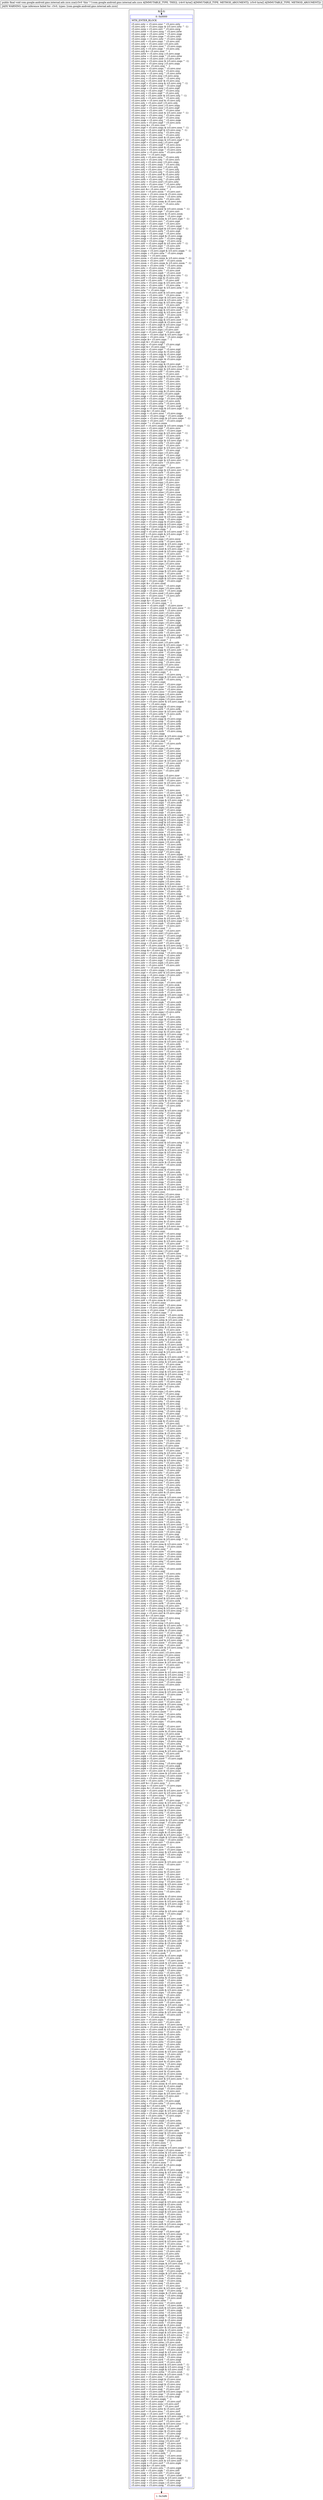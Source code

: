 digraph "CFG forcom.google.android.gms.internal.ads.zzcx.zza([B[B)V" {
subgraph cluster_Region_1669267817 {
label = "R(1:0)";
node [shape=record,color=blue];
Node_0 [shape=record,label="{0\:\ 0x0000|MTH_ENTER_BLOCK\l|r3.zzvc.zzty = r3.zzvc.zzsr ^ r3.zzvc.zzty\lr3.zzvc.zzty = r3.zzvc.zzpy & (r3.zzvc.zzty ^ \-1)\lr3.zzvc.zzrg = r3.zzvc.zzri ^ r3.zzvc.zzrg\lr3.zzvc.zztw = r3.zzvc.zzrg ^ r3.zzvc.zztw\lr3.zzvc.zzqe = r3.zzvc.zztw ^ r3.zzvc.zzqe\lr3.zzvc.zzty = r3.zzvc.zzqe ^ r3.zzvc.zzty\lr3.zzvc.zzqu = r3.zzvc.zzty ^ r3.zzvc.zzqu\lr3.zzvc.zzti = r3.zzvc.zzqu ^ r3.zzvc.zzti\lr3.zzvc.zzty = r3.zzvc.zzor \| r3.zzvc.zzti\lr3.zzvc.zzqe = r3.zzvc.zzoz ^ r3.zzvc.zzqu\lr3.zzvc.zztj = r3.zzvc.zzqe ^ r3.zzvc.zztj\lr3.zzvc.zztj &= r3.zzvc.zzor ^ \-1\lr3.zzvc.zztw = r3.zzvc.zzoj \| r3.zzvc.zzqe\lr3.zzvc.zztw = r3.zzvc.zzqe ^ r3.zzvc.zztw\lr3.zzvc.zztw = r3.zzvc.zzor \| r3.zzvc.zztw\lr3.zzvc.zzrg = r3.zzvc.zzoz & (r3.zzvc.zzqu ^ \-1)\lr3.zzvc.zzsr = r3.zzvc.zzrg \| r3.zzvc.zzqu\lr3.zzvc.zzsr &= r3.zzvc.zzoj ^ \-1\lr3.zzvc.zzsr = r3.zzvc.zzqu ^ r3.zzvc.zzsr\lr3.zzvc.zzsj = r3.zzvc.zzrg ^ r3.zzvc.zzsj\lr3.zzvc.zztw = r3.zzvc.zzsj ^ r3.zzvc.zztw\lr3.zzvc.zzsj = r3.zzvc.zzoj \| r3.zzvc.zzrg\lr3.zzvc.zzsj = r3.zzvc.zzqu ^ r3.zzvc.zzsj\lr3.zzvc.zzsj = r3.zzvc.zzor & r3.zzvc.zzsj\lr3.zzvc.zzpf = r3.zzvc.zzrg & (r3.zzvc.zzoj ^ \-1)\lr3.zzvc.zzpf = r3.zzvc.zzqe ^ r3.zzvc.zzpf\lr3.zzvc.zzqe = r3.zzvc.zzor \| r3.zzvc.zzpf\lr3.zzvc.zzsj = r3.zzvc.zzpf ^ r3.zzvc.zzsj\lr3.zzvc.zztj = r3.zzvc.zzpf ^ r3.zzvc.zztj\lr3.zzvc.zztj = r3.zzvc.zznt & (r3.zzvc.zztj ^ \-1)\lr3.zzvc.zztj = r3.zzvc.zztw ^ r3.zzvc.zztj\lr3.zzvc.zztw = r3.zzvc.zzsf & r3.zzvc.zztj\lr3.zzvc.zztj = r3.zzvc.zzsf \| r3.zzvc.zztj\lr3.zzvc.zzpf = r3.zzvc.zzoz \| r3.zzvc.zzqu\lr3.zzvc.zznr = r3.zzvc.zzor \| r3.zzvc.zzpf\lr3.zzvc.zznr = r3.zzvc.zzti ^ r3.zzvc.zznr\lr3.zzvc.zznr = r3.zzvc.zznt & (r3.zzvc.zznr ^ \-1)\lr3.zzvc.zznr = r3.zzvc.zzsj ^ r3.zzvc.zznr\lr3.zzvc.zzsj = r3.zzvc.zzpf ^ r3.zzvc.zzoj\lr3.zzvc.zzqe = r3.zzvc.zzsj ^ r3.zzvc.zzqe\lr3.zzvc.zzra = r3.zzvc.zzpf ^ r3.zzvc.zzra\lr3.zzvc.zzra &= r3.zzvc.zzor ^ \-1\lr3.zzvc.zzpf = r3.zzvc.zzqu & (r3.zzvc.zzoz ^ \-1)\lr3.zzvc.zzsj = r3.zzvc.zzpf & (r3.zzvc.zzoj ^ \-1)\lr3.zzvc.zzsj = r3.zzvc.zzrg ^ r3.zzvc.zzsj\lr3.zzvc.zzty = r3.zzvc.zzsj ^ r3.zzvc.zzty\lr3.zzvc.zzty = r3.zzvc.zznt & r3.zzvc.zzty\lr3.zzvc.zzpf = r3.zzvc.zzqu & (r3.zzvc.zzpf ^ \-1)\lr3.zzvc.zzpf = r3.zzvc.zzoj \| r3.zzvc.zzpf\lr3.zzvc.zzra = r3.zzvc.zzpf ^ r3.zzvc.zzra\lr3.zzvc.zzra = r3.zzvc.zznt & r3.zzvc.zzra\lr3.zzvc.zzra = r3.zzvc.zzqe ^ r3.zzvc.zzra\lr3.zzvc.zztw = r3.zzvc.zzra ^ r3.zzvc.zztw\lr3.zzvc.zztw ^= r3.zzvc.zzpy\lr3.zzvc.zztj = r3.zzvc.zzra ^ r3.zzvc.zztj\lr3.zzvc.zzrs = r3.zzvc.zztj ^ r3.zzvc.zzrs\lr3.zzvc.zztj = r3.zzvc.zzoj \| r3.zzvc.zzqu\lr3.zzvc.zztj = r3.zzvc.zzqu ^ r3.zzvc.zztj\lr3.zzvc.zztj = r3.zzvc.zzor \| r3.zzvc.zztj\lr3.zzvc.zztj = r3.zzvc.zzsr ^ r3.zzvc.zztj\lr3.zzvc.zzty = r3.zzvc.zztj ^ r3.zzvc.zzty\lr3.zzvc.zztj = r3.zzvc.zzsf & r3.zzvc.zzty\lr3.zzvc.zztj = r3.zzvc.zznr ^ r3.zzvc.zztj\lr3.zzvc.zzth = r3.zzvc.zztj ^ r3.zzvc.zzth\lr3.zzvc.zzty = r3.zzvc.zzsf \| r3.zzvc.zzty\lr3.zzvc.zzty = r3.zzvc.zznr ^ r3.zzvc.zzty\lr3.zzvc.zzow = r3.zzvc.zzty ^ r3.zzvc.zzow\lr3.zzvc.zzri &= r3.zzvc.zznw ^ \-1\lr3.zzvc.zzri = r3.zzvc.zzsm ^ r3.zzvc.zzri\lr3.zzvc.zzsm = r3.zzvc.zzno & r3.zzvc.zzou\lr3.zzvc.zztx = r3.zzvc.zzsm ^ r3.zzvc.zztx\lr3.zzvc.zztc = r3.zzvc.zztx ^ r3.zzvc.zztc\lr3.zzvc.zztc = r3.zzvc.zzom & r3.zzvc.zztc\lr3.zzvc.zztc = r3.zzvc.zzri ^ r3.zzvc.zztc\lr3.zzvc.zztc &= r3.zzvc.zzpy\lr3.zzvc.zzri = r3.zzvc.zznw & (r3.zzvc.zzsm ^ \-1)\lr3.zzvc.zzri = r3.zzvc.zzpt ^ r3.zzvc.zzri\lr3.zzvc.zzpt = r3.zzvc.zznw & r3.zzvc.zzsm\lr3.zzvc.zzpt = r3.zzvc.zzqw ^ r3.zzvc.zzpt\lr3.zzvc.zzpt = r3.zzvc.zzom & (r3.zzvc.zzpt ^ \-1)\lr3.zzvc.zzpt = r3.zzvc.zzri ^ r3.zzvc.zzpt\lr3.zzvc.zzrc = r3.zzvc.zzpt ^ r3.zzvc.zzrc\lr3.zzvc.zzpd = r3.zzvc.zzrc ^ r3.zzvc.zzpd\lr3.zzvc.zzpl = r3.zzvc.zzpd & (r3.zzvc.zzpl ^ \-1)\lr3.zzvc.zzpl = r3.zzvc.zzrb ^ r3.zzvc.zzpl\lr3.zzvc.zzoy = r3.zzvc.zzpl ^ r3.zzvc.zzoy\lr3.zzvc.zzqp = r3.zzvc.zzpd & r3.zzvc.zzqp\lr3.zzvc.zzqp = r3.zzvc.zztv ^ r3.zzvc.zzqp\lr3.zzvc.zzrp = r3.zzvc.zzqp ^ r3.zzvc.zzrp\lr3.zzvc.zztr = r3.zzvc.zzpd & (r3.zzvc.zztr ^ \-1)\lr3.zzvc.zztr = r3.zzvc.zzpv ^ r3.zzvc.zztr\lr3.zzvc.zzoc = r3.zzvc.zztr ^ r3.zzvc.zzoc\lr3.zzvc.zzqm = r3.zzvc.zzpd & (r3.zzvc.zzqm ^ \-1)\lr3.zzvc.zzqm = r3.zzvc.zzta ^ r3.zzvc.zzqm\lr3.zzvc.zzqm ^= r3.zzvc.zzno\lr3.zzvc.zzsm = r3.zzvc.zznw & (r3.zzvc.zzsm ^ \-1)\lr3.zzvc.zzsm = r3.zzvc.zztf ^ r3.zzvc.zzsm\lr3.zzvc.zzsm = r3.zzvc.zzom & (r3.zzvc.zzsm ^ \-1)\lr3.zzvc.zzsm = r3.zzvc.zztk ^ r3.zzvc.zzsm\lr3.zzvc.zztc = r3.zzvc.zzsm ^ r3.zzvc.zztc\lr3.zzvc.zzot = r3.zzvc.zztc ^ r3.zzvc.zzot\lr3.zzvc.zztc = r3.zzvc.zzpb ^ r3.zzvc.zzot\lr3.zzvc.zztk = r3.zzvc.zzpj & (r3.zzvc.zztc ^ \-1)\lr3.zzvc.zztf = r3.zzvc.zzpj & r3.zzvc.zztc\lr3.zzvc.zztf = r3.zzvc.zztc ^ r3.zzvc.zztf\lr3.zzvc.zzta = r3.zzvc.zzpj & (r3.zzvc.zztc ^ \-1)\lr3.zzvc.zzta = r3.zzvc.zztc ^ r3.zzvc.zzta\lr3.zzvc.zztc = r3.zzvc.zzpr & (r3.zzvc.zzta ^ \-1)\lr3.zzvc.zzta ^= r3.zzvc.zzpr\lr3.zzvc.zztr = r3.zzvc.zzot & (r3.zzvc.zzpb ^ \-1)\lr3.zzvc.zzsa = r3.zzvc.zztr ^ r3.zzvc.zzsa\lr3.zzvc.zzpv = r3.zzvc.zzpr & (r3.zzvc.zzsa ^ \-1)\lr3.zzvc.zzqp = r3.zzvc.zzot & (r3.zzvc.zztr ^ \-1)\lr3.zzvc.zztv = r3.zzvc.zzpj & (r3.zzvc.zzqp ^ \-1)\lr3.zzvc.zztv = r3.zzvc.zzot ^ r3.zzvc.zztv\lr3.zzvc.zzqp = r3.zzvc.zzpj & (r3.zzvc.zzqp ^ \-1)\lr3.zzvc.zzpl = r3.zzvc.zzpj & (r3.zzvc.zzot ^ \-1)\lr3.zzvc.zzrb = r3.zzvc.zzpj & (r3.zzvc.zzot ^ \-1)\lr3.zzvc.zzrb = r3.zzvc.zzpb ^ r3.zzvc.zzrb\lr3.zzvc.zzrb = r3.zzvc.zzpr \| r3.zzvc.zzrb\lr3.zzvc.zzrc = r3.zzvc.zzpj & (r3.zzvc.zzot ^ \-1)\lr3.zzvc.zzpt = r3.zzvc.zzpb & r3.zzvc.zzot\lr3.zzvc.zzri = r3.zzvc.zzpt & (r3.zzvc.zzpr ^ \-1)\lr3.zzvc.zzri = r3.zzvc.zztk ^ r3.zzvc.zzri\lr3.zzvc.zzri = r3.zzvc.zzpz \| r3.zzvc.zzri\lr3.zzvc.zzpl = r3.zzvc.zzpt ^ r3.zzvc.zzpl\lr3.zzvc.zzqw = r3.zzvc.zzpl & (r3.zzvc.zzpr ^ \-1)\lr3.zzvc.zzqw = r3.zzvc.zzsa ^ r3.zzvc.zzqw\lr3.zzvc.zzqw &= r3.zzvc.zzpz ^ \-1\lr3.zzvc.zzpl &= r3.zzvc.zzpr\lr3.zzvc.zzpl = r3.zzvc.zzqf ^ r3.zzvc.zzpl\lr3.zzvc.zzpl &= r3.zzvc.zzpz ^ \-1\lr3.zzvc.zzpl = r3.zzvc.zzpv ^ r3.zzvc.zzpl\lr3.zzvc.zzpl = r3.zzvc.zzqz & r3.zzvc.zzpl\lr3.zzvc.zzpv = r3.zzvc.zzpj & r3.zzvc.zzpt\lr3.zzvc.zzpv = r3.zzvc.zzpb ^ r3.zzvc.zzpv\lr3.zzvc.zzqf = r3.zzvc.zzpv & r3.zzvc.zzpr\lr3.zzvc.zzpv &= r3.zzvc.zzpr\lr3.zzvc.zzpt = r3.zzvc.zzpj & r3.zzvc.zzpt\lr3.zzvc.zzsa = r3.zzvc.zzpb & (r3.zzvc.zzot ^ \-1)\lr3.zzvc.zztx = r3.zzvc.zzpr & (r3.zzvc.zzsa ^ \-1)\lr3.zzvc.zztx = r3.zzvc.zztf ^ r3.zzvc.zztx\lr3.zzvc.zzri = r3.zzvc.zztx ^ r3.zzvc.zzri\lr3.zzvc.zztx = r3.zzvc.zzpj & (r3.zzvc.zzsa ^ \-1)\lr3.zzvc.zztx = r3.zzvc.zztr ^ r3.zzvc.zztx\lr3.zzvc.zztc = r3.zzvc.zztx ^ r3.zzvc.zztc\lr3.zzvc.zzru = r3.zzvc.zztc ^ r3.zzvc.zzru\lr3.zzvc.zzpl = r3.zzvc.zzru ^ r3.zzvc.zzpl\lr3.zzvc.zzps = r3.zzvc.zzpl ^ r3.zzvc.zzps\lr3.zzvc.zzsa = r3.zzvc.zzpj & r3.zzvc.zzsa\lr3.zzvc.zzpl = r3.zzvc.zzot \| r3.zzvc.zzpb\lr3.zzvc.zzqp = r3.zzvc.zzpl ^ r3.zzvc.zzqp\lr3.zzvc.zzrb = r3.zzvc.zzqp ^ r3.zzvc.zzrb\lr3.zzvc.zzrb = r3.zzvc.zzpz \| r3.zzvc.zzrb\lr3.zzvc.zzrb = r3.zzvc.zzta ^ r3.zzvc.zzrb\lr3.zzvc.zzqf = r3.zzvc.zzqp ^ r3.zzvc.zzqf\lr3.zzvc.zzqp = r3.zzvc.zzpj & (r3.zzvc.zzpl ^ \-1)\lr3.zzvc.zzqp &= r3.zzvc.zzpr\lr3.zzvc.zzqp = r3.zzvc.zzsa ^ r3.zzvc.zzqp\lr3.zzvc.zzqw = r3.zzvc.zzqp ^ r3.zzvc.zzqw\lr3.zzvc.zzqw = r3.zzvc.zzqz & (r3.zzvc.zzqw ^ \-1)\lr3.zzvc.zzqw = r3.zzvc.zzri ^ r3.zzvc.zzqw\lr3.zzvc.zzqw ^= r3.zzvc.zznw\lr3.zzvc.zzri = r3.zzvc.zzqw & (r3.zzvc.zzqm ^ \-1)\lr3.zzvc.zzro = r3.zzvc.zzpl ^ r3.zzvc.zzro\lr3.zzvc.zzpv = r3.zzvc.zzro ^ r3.zzvc.zzpv\lr3.zzvc.zzro = r3.zzvc.zzpj & (r3.zzvc.zzpl ^ \-1)\lr3.zzvc.zzro = r3.zzvc.zztr ^ r3.zzvc.zzro\lr3.zzvc.zzpt = r3.zzvc.zzpl ^ r3.zzvc.zzpt\lr3.zzvc.zzpt = r3.zzvc.zzpr & (r3.zzvc.zzpt ^ \-1)\lr3.zzvc.zzpt = r3.zzvc.zztk ^ r3.zzvc.zzpt\lr3.zzvc.zzrc = r3.zzvc.zzpl ^ r3.zzvc.zzrc\lr3.zzvc.zzpl = r3.zzvc.zzpr & (r3.zzvc.zzrc ^ \-1)\lr3.zzvc.zzpl = r3.zzvc.zztv ^ r3.zzvc.zzpl\lr3.zzvc.zzpl = r3.zzvc.zzpz \| r3.zzvc.zzpl\lr3.zzvc.zzpl = r3.zzvc.zzpt ^ r3.zzvc.zzpl\lr3.zzvc.zzpl = r3.zzvc.zzqz & r3.zzvc.zzpl\lr3.zzvc.zzrc = r3.zzvc.zzpr & (r3.zzvc.zzrc ^ \-1)\lr3.zzvc.zzrc = r3.zzvc.zzro ^ r3.zzvc.zzrc\lr3.zzvc.zzrc &= r3.zzvc.zzpz ^ \-1\lr3.zzvc.zzrc = r3.zzvc.zzpv ^ r3.zzvc.zzrc\lr3.zzvc.zzrc = r3.zzvc.zzqz & (r3.zzvc.zzrc ^ \-1)\lr3.zzvc.zzrc = r3.zzvc.zzrb ^ r3.zzvc.zzrc\lr3.zzvc.zzny = r3.zzvc.zzrc ^ r3.zzvc.zzny\lr3.zzvc.zzrc = r3.zzvc.zzpr & r3.zzvc.zzot\lr3.zzvc.zzrc = r3.zzvc.zztf ^ r3.zzvc.zzrc\lr3.zzvc.zzrc = r3.zzvc.zzpz \| r3.zzvc.zzrc\lr3.zzvc.zzrc = r3.zzvc.zzqf ^ r3.zzvc.zzrc\lr3.zzvc.zzpl = r3.zzvc.zzrc ^ r3.zzvc.zzpl\lr3.zzvc.zzsi = r3.zzvc.zzpl ^ r3.zzvc.zzsi\lr3.zzvc.zzox = r3.zzvc.zzno \| r3.zzvc.zzox\lr3.zzvc.zzox = r3.zzvc.zzpo ^ r3.zzvc.zzox\lr3.zzvc.zzsc = r3.zzvc.zzox ^ r3.zzvc.zzsc\lr3.zzvc.zzpx = r3.zzvc.zzsc ^ r3.zzvc.zzpx\lr3.zzvc.zzsc = r3.zzvc.zzpx \| r3.zzvc.zznv\lr3.zzvc.zzsc = r3.zzvc.zznv ^ r3.zzvc.zzsc\lr3.zzvc.zzsc = r3.zzvc.zzod & r3.zzvc.zzsc\lr3.zzvc.zzsc = r3.zzvc.zzpx ^ r3.zzvc.zzsc\lr3.zzvc.zzox = r3.zzvc.zzqa & (r3.zzvc.zzpx ^ \-1)\lr3.zzvc.zzox = r3.zzvc.zzob ^ r3.zzvc.zzox\lr3.zzvc.zzpo = r3.zzvc.zzor & (r3.zzvc.zzpx ^ \-1)\lr3.zzvc.zzpo = r3.zzvc.zzqa ^ r3.zzvc.zzpo\lr3.zzvc.zzpl = r3.zzvc.zzpp & r3.zzvc.zzpo\lr3.zzvc.zzrc = r3.zzvc.zzpp & (r3.zzvc.zzpo ^ \-1)\lr3.zzvc.zzqf = r3.zzvc.zzqa & (r3.zzvc.zzpx ^ \-1)\lr3.zzvc.zzqf &= r3.zzvc.zzpp ^ \-1\lr3.zzvc.zzqf = r3.zzvc.zznv & (r3.zzvc.zzqf ^ \-1)\lr3.zzvc.zztf = r3.zzvc.zzpb & (r3.zzvc.zzpx ^ \-1)\lr3.zzvc.zztf &= r3.zzvc.zzot ^ \-1\lr3.zzvc.zzrb = r3.zzvc.zzpx \| r3.zzvc.zzsw\lr3.zzvc.zzrb = r3.zzvc.zzsk ^ r3.zzvc.zzrb\lr3.zzvc.zzpv = r3.zzvc.zzqb & (r3.zzvc.zzpx ^ \-1)\lr3.zzvc.zzpv = r3.zzvc.zzsv ^ r3.zzvc.zzpv\lr3.zzvc.zzpv = r3.zzvc.zzod & (r3.zzvc.zzpv ^ \-1)\lr3.zzvc.zzro = r3.zzvc.zzob & (r3.zzvc.zzpx ^ \-1)\lr3.zzvc.zzro = r3.zzvc.zzoz ^ r3.zzvc.zzro\lr3.zzvc.zzro = r3.zzvc.zzpp & (r3.zzvc.zzro ^ \-1)\lr3.zzvc.zzro = r3.zzvc.zzox ^ r3.zzvc.zzro\lr3.zzvc.zzro = r3.zzvc.zznv & r3.zzvc.zzro\lr3.zzvc.zzox = r3.zzvc.zzpx \| r3.zzvc.zzoz\lr3.zzvc.zzox = r3.zzvc.zznp ^ r3.zzvc.zzox\lr3.zzvc.zzpl = r3.zzvc.zzox ^ r3.zzvc.zzpl\lr3.zzvc.zzox = r3.zzvc.zzqa & (r3.zzvc.zzpx ^ \-1)\lr3.zzvc.zzox = r3.zzvc.zzoz ^ r3.zzvc.zzox\lr3.zzvc.zzox = r3.zzvc.zzpp & (r3.zzvc.zzox ^ \-1)\lr3.zzvc.zzpt = r3.zzvc.zzpb & (r3.zzvc.zzpx ^ \-1)\lr3.zzvc.zzpt = r3.zzvc.zzqb ^ r3.zzvc.zzpt\lr3.zzvc.zzpt &= r3.zzvc.zzod\lr3.zzvc.zzpt = r3.zzvc.zzsz ^ r3.zzvc.zzpt\lr3.zzvc.zzqb = r3.zzvc.zzpx \| r3.zzvc.zzsk\lr3.zzvc.zzqb = r3.zzvc.zznv ^ r3.zzvc.zzqb\lr3.zzvc.zztv = r3.zzvc.zzod \| r3.zzvc.zzqb\lr3.zzvc.zztv = r3.zzvc.zzsz ^ r3.zzvc.zztv\lr3.zzvc.zztv &= r3.zzvc.zzot ^ \-1\lr3.zzvc.zzqb &= r3.zzvc.zzod ^ \-1\lr3.zzvc.zzsw &= r3.zzvc.zzpx ^ \-1\lr3.zzvc.zzsw = r3.zzvc.zzpb ^ r3.zzvc.zzsw\lr3.zzvc.zzsw = r3.zzvc.zzod & (r3.zzvc.zzsw ^ \-1)\lr3.zzvc.zzsw = r3.zzvc.zzrb ^ r3.zzvc.zzsw\lr3.zzvc.zzsw = r3.zzvc.zzot \| r3.zzvc.zzsw\lr3.zzvc.zzrb = r3.zzvc.zzpx \| r3.zzvc.zztb\lr3.zzvc.zzrb = r3.zzvc.zzqa ^ r3.zzvc.zzrb\lr3.zzvc.zztk = r3.zzvc.zzoz ^ r3.zzvc.zzpx\lr3.zzvc.zzpk = r3.zzvc.zzpx \| r3.zzvc.zzpk\lr3.zzvc.zzpk = r3.zzvc.zznv ^ r3.zzvc.zzpk\lr3.zzvc.zztb = r3.zzvc.zzpx \| r3.zzvc.zztb\lr3.zzvc.zztb = r3.zzvc.zzob ^ r3.zzvc.zztb\lr3.zzvc.zzrc = r3.zzvc.zztb ^ r3.zzvc.zzrc\lr3.zzvc.zztb = r3.zzvc.zzsz & (r3.zzvc.zzpx ^ \-1)\lr3.zzvc.zztb = r3.zzvc.zzsz ^ r3.zzvc.zztb\lr3.zzvc.zztb &= r3.zzvc.zzod ^ \-1\lr3.zzvc.zztb = r3.zzvc.zzot \| r3.zzvc.zztb\lr3.zzvc.zztr = r3.zzvc.zzor & (r3.zzvc.zzpx ^ \-1)\lr3.zzvc.zztr = r3.zzvc.zzop ^ r3.zzvc.zztr\lr3.zzvc.zztr = r3.zzvc.zzpp & (r3.zzvc.zztr ^ \-1)\lr3.zzvc.zzop = r3.zzvc.zzor ^ r3.zzvc.zzpx\lr3.zzvc.zzqq = r3.zzvc.zzop ^ r3.zzvc.zzqq\lr3.zzvc.zzro = r3.zzvc.zzqq ^ r3.zzvc.zzro\lr3.zzvc.zzsz = r3.zzvc.zzpx \| r3.zzvc.zzsz\lr3.zzvc.zzsz = r3.zzvc.zzqj ^ r3.zzvc.zzsz\lr3.zzvc.zzsz = r3.zzvc.zzot \| r3.zzvc.zzsz\lr3.zzvc.zzsz = r3.zzvc.zzpk ^ r3.zzvc.zzsz\lr3.zzvc.zzsz = r3.zzvc.zzol \| r3.zzvc.zzsz\lr3.zzvc.zzrq &= r3.zzvc.zzpx ^ \-1\lr3.zzvc.zzrq = r3.zzvc.zzoz ^ r3.zzvc.zzrq\lr3.zzvc.zzrq = r3.zzvc.zzpp & (r3.zzvc.zzrq ^ \-1)\lr3.zzvc.zzrq = r3.zzvc.zztk ^ r3.zzvc.zzrq\lr3.zzvc.zzsv ^= r3.zzvc.zzpx\lr3.zzvc.zzpv = r3.zzvc.zzsv ^ r3.zzvc.zzpv\lr3.zzvc.zzsw = r3.zzvc.zzpv ^ r3.zzvc.zzsw\lr3.zzvc.zzsz = r3.zzvc.zzsw ^ r3.zzvc.zzsz\lr3.zzvc.zzpm = r3.zzvc.zzsz ^ r3.zzvc.zzpm\lr3.zzvc.zzsz = r3.zzvc.zzpm \| r3.zzvc.zzow\lr3.zzvc.zzsw = r3.zzvc.zzpm \| r3.zzvc.zzow\lr3.zzvc.zzpv = r3.zzvc.zzpm \| r3.zzvc.zzow\lr3.zzvc.zzsv = r3.zzvc.zzow & (r3.zzvc.zzpm ^ \-1)\lr3.zzvc.zzqo ^= r3.zzvc.zzpx\lr3.zzvc.zztk = r3.zzvc.zzpp & r3.zzvc.zzqo\lr3.zzvc.zztk = r3.zzvc.zzrb ^ r3.zzvc.zztk\lr3.zzvc.zzrb = r3.zzvc.zznv & (r3.zzvc.zztk ^ \-1)\lr3.zzvc.zzrb = r3.zzvc.zztk ^ r3.zzvc.zzrb\lr3.zzvc.zzrb &= r3.zzvc.zzph ^ \-1\lr3.zzvc.zztk = r3.zzvc.zzpp & r3.zzvc.zzqo\lr3.zzvc.zztk = r3.zzvc.zzop ^ r3.zzvc.zztk\lr3.zzvc.zztk = r3.zzvc.zznv & r3.zzvc.zztk\lr3.zzvc.zztk = r3.zzvc.zzrq ^ r3.zzvc.zztk\lr3.zzvc.zzrb = r3.zzvc.zztk ^ r3.zzvc.zzrb\lr3.zzvc.zznq = r3.zzvc.zzrb ^ r3.zzvc.zznq\lr3.zzvc.zzqo \|= r3.zzvc.zzpp\lr3.zzvc.zzqo = r3.zzvc.zznv & (r3.zzvc.zzqo ^ \-1)\lr3.zzvc.zzrb = r3.zzvc.zzpx \| r3.zzvc.zzsk\lr3.zzvc.zzrb &= r3.zzvc.zzot ^ \-1\lr3.zzvc.zzrb = r3.zzvc.zzsc ^ r3.zzvc.zzrb\lr3.zzvc.zzrb &= r3.zzvc.zzol ^ \-1\lr3.zzvc.zzsc = r3.zzvc.zzpx \| r3.zzvc.zzqa\lr3.zzvc.zzsc = r3.zzvc.zzor ^ r3.zzvc.zzsc\lr3.zzvc.zzox = r3.zzvc.zzsc ^ r3.zzvc.zzox\lr3.zzvc.zzqf = r3.zzvc.zzox ^ r3.zzvc.zzqf\lr3.zzvc.zzrd = r3.zzvc.zzsc ^ r3.zzvc.zzrd\lr3.zzvc.zzrd = r3.zzvc.zznv & (r3.zzvc.zzrd ^ \-1)\lr3.zzvc.zzrd = r3.zzvc.zzrc ^ r3.zzvc.zzrd\lr3.zzvc.zzrc = r3.zzvc.zzpx \| r3.zzvc.zzsk\lr3.zzvc.zzrc = r3.zzvc.zzsk ^ r3.zzvc.zzrc\lr3.zzvc.zztf = r3.zzvc.zzrc ^ r3.zzvc.zztf\lr3.zzvc.zztf \|= r3.zzvc.zzol\lr3.zzvc.zzrc = r3.zzvc.zzpx \| r3.zzvc.zzor\lr3.zzvc.zzrc = r3.zzvc.zzpp & (r3.zzvc.zzrc ^ \-1)\lr3.zzvc.zzrc = r3.zzvc.zzob ^ r3.zzvc.zzrc\lr3.zzvc.zzrc = r3.zzvc.zznv & (r3.zzvc.zzrc ^ \-1)\lr3.zzvc.zzrc = r3.zzvc.zzoz ^ r3.zzvc.zzrc\lr3.zzvc.zzrc \|= r3.zzvc.zzph\lr3.zzvc.zzrc = r3.zzvc.zzro ^ r3.zzvc.zzrc\lr3.zzvc.zzok = r3.zzvc.zzrc ^ r3.zzvc.zzok\lr3.zzvc.zzrc = r3.zzvc.zzoc & (r3.zzvc.zzok ^ \-1)\lr3.zzvc.zzro = r3.zzvc.zzok ^ r3.zzvc.zzoc\lr3.zzvc.zzob = r3.zzvc.zzpp & (r3.zzvc.zzpx ^ \-1)\lr3.zzvc.zzob = r3.zzvc.zzpo ^ r3.zzvc.zzob\lr3.zzvc.zzqo = r3.zzvc.zzob ^ r3.zzvc.zzqo\lr3.zzvc.zzqo = r3.zzvc.zzph \| r3.zzvc.zzqo\lr3.zzvc.zzqo = r3.zzvc.zzqf ^ r3.zzvc.zzqo\lr3.zzvc.zzns = r3.zzvc.zzqo ^ r3.zzvc.zzns\lr3.zzvc.zzqo = r3.zzvc.zzns & (r3.zzvc.zzpm ^ \-1)\lr3.zzvc.zzqf = r3.zzvc.zzns & (r3.zzvc.zzow ^ \-1)\lr3.zzvc.zzob = r3.zzvc.zzqf & (r3.zzvc.zzpm ^ \-1)\lr3.zzvc.zzpo = r3.zzvc.zzqf & (r3.zzvc.zzpm ^ \-1)\lr3.zzvc.zzsc = r3.zzvc.zzqf & (r3.zzvc.zzpm ^ \-1)\lr3.zzvc.zzox = r3.zzvc.zzpm \| r3.zzvc.zzns\lr3.zzvc.zzox = r3.zzvc.zzns ^ r3.zzvc.zzox\lr3.zzvc.zztk = r3.zzvc.zzow ^ r3.zzvc.zzns\lr3.zzvc.zzrq = r3.zzvc.zztk & (r3.zzvc.zzpm ^ \-1)\lr3.zzvc.zzqo = r3.zzvc.zztk ^ r3.zzvc.zzqo\lr3.zzvc.zzop = r3.zzvc.zztk & (r3.zzvc.zzpm ^ \-1)\lr3.zzvc.zztk = r3.zzvc.zzpm \| r3.zzvc.zztk\lr3.zzvc.zztk = r3.zzvc.zzow ^ r3.zzvc.zztk\lr3.zzvc.zzpv = r3.zzvc.zzns ^ r3.zzvc.zzpv\lr3.zzvc.zzqj = r3.zzvc.zzpm \| r3.zzvc.zzns\lr3.zzvc.zzqj = r3.zzvc.zzqf ^ r3.zzvc.zzqj\lr3.zzvc.zzqq = r3.zzvc.zzns ^ r3.zzvc.zzpm\lr3.zzvc.zzqp = r3.zzvc.zzns & (r3.zzvc.zzpm ^ \-1)\lr3.zzvc.zzsa = r3.zzvc.zzns & (r3.zzvc.zzpm ^ \-1)\lr3.zzvc.zzta = r3.zzvc.zzow \| r3.zzvc.zzns\lr3.zzvc.zzsv = r3.zzvc.zzta ^ r3.zzvc.zzsv\lr3.zzvc.zzru = r3.zzvc.zzpm \| r3.zzvc.zzta\lr3.zzvc.zzru = r3.zzvc.zzqf ^ r3.zzvc.zzru\lr3.zzvc.zzsc = r3.zzvc.zzta ^ r3.zzvc.zzsc\lr3.zzvc.zzsa = r3.zzvc.zzta ^ r3.zzvc.zzsa\lr3.zzvc.zzqf = r3.zzvc.zzta & (r3.zzvc.zzns ^ \-1)\lr3.zzvc.zzsz = r3.zzvc.zzqf ^ r3.zzvc.zzsz\lr3.zzvc.zzqf = r3.zzvc.zzpm \| r3.zzvc.zzta\lr3.zzvc.zztc = r3.zzvc.zzpm \| r3.zzvc.zzns\lr3.zzvc.zztx = r3.zzvc.zzow & (r3.zzvc.zzns ^ \-1)\lr3.zzvc.zzty = r3.zzvc.zztx & (r3.zzvc.zzpm ^ \-1)\lr3.zzvc.zzty = r3.zzvc.zzow ^ r3.zzvc.zzty\lr3.zzvc.zzqp = r3.zzvc.zztx ^ r3.zzvc.zzqp\lr3.zzvc.zznr = r3.zzvc.zztx & (r3.zzvc.zzpm ^ \-1)\lr3.zzvc.zznr = r3.zzvc.zzta ^ r3.zzvc.zznr\lr3.zzvc.zzop = r3.zzvc.zztx ^ r3.zzvc.zzop\lr3.zzvc.zztx = r3.zzvc.zzow & r3.zzvc.zzns\lr3.zzvc.zzrq = r3.zzvc.zztx ^ r3.zzvc.zzrq\lr3.zzvc.zzsw = r3.zzvc.zztx ^ r3.zzvc.zzsw\lr3.zzvc.zzpo = r3.zzvc.zztx ^ r3.zzvc.zzpo\lr3.zzvc.zztj = r3.zzvc.zzpm \| r3.zzvc.zztx\lr3.zzvc.zztj = r3.zzvc.zzow ^ r3.zzvc.zztj\lr3.zzvc.zztx = r3.zzvc.zzns & (r3.zzvc.zztx ^ \-1)\lr3.zzvc.zzsr = r3.zzvc.zzsk & (r3.zzvc.zzpx ^ \-1)\lr3.zzvc.zzsr = r3.zzvc.zzpb ^ r3.zzvc.zzsr\lr3.zzvc.zzrv = r3.zzvc.zzsr ^ r3.zzvc.zzrv\lr3.zzvc.zzrv &= r3.zzvc.zzot ^ \-1\lr3.zzvc.zzrv = r3.zzvc.zzpt ^ r3.zzvc.zzrv\lr3.zzvc.zzrv = r3.zzvc.zzol \| r3.zzvc.zzrv\lr3.zzvc.zzqb = r3.zzvc.zzsr ^ r3.zzvc.zzqb\lr3.zzvc.zztv = r3.zzvc.zzqb ^ r3.zzvc.zztv\lr3.zzvc.zztf = r3.zzvc.zztv ^ r3.zzvc.zztf\lr3.zzvc.zzsg = r3.zzvc.zztf ^ r3.zzvc.zzsg\lr3.zzvc.zztf = r3.zzvc.zzns & (r3.zzvc.zzsg ^ \-1)\lr3.zzvc.zztv = r3.zzvc.zzps & (r3.zzvc.zzsg ^ \-1)\lr3.zzvc.zznp &= r3.zzvc.zzpx ^ \-1\lr3.zzvc.zznp = r3.zzvc.zzqa ^ r3.zzvc.zznp\lr3.zzvc.zztr = r3.zzvc.zznp ^ r3.zzvc.zztr\lr3.zzvc.zztr = r3.zzvc.zznv & r3.zzvc.zztr\lr3.zzvc.zztr = r3.zzvc.zzpl ^ r3.zzvc.zztr\lr3.zzvc.zztr = r3.zzvc.zzph \| r3.zzvc.zztr\lr3.zzvc.zztr = r3.zzvc.zzrd ^ r3.zzvc.zztr\lr3.zzvc.zztr ^= r3.zzvc.zzoe\lr3.zzvc.zzrd = r3.zzvc.zzqm \| r3.zzvc.zztr\lr3.zzvc.zzpl = r3.zzvc.zztr & (r3.zzvc.zzqm ^ \-1)\lr3.zzvc.zznp = r3.zzvc.zzqw \| r3.zzvc.zztr\lr3.zzvc.zzsk &= r3.zzvc.zzpx ^ \-1\lr3.zzvc.zzsk &= r3.zzvc.zzod ^ \-1\lr3.zzvc.zzsk = r3.zzvc.zzpx ^ r3.zzvc.zzsk\lr3.zzvc.zzsk = r3.zzvc.zzot \| r3.zzvc.zzsk\lr3.zzvc.zzsk = r3.zzvc.zzrn ^ r3.zzvc.zzsk\lr3.zzvc.zzrb = r3.zzvc.zzsk ^ r3.zzvc.zzrb\lr3.zzvc.zzou = r3.zzvc.zzrb ^ r3.zzvc.zzou\lr3.zzvc.zzrb = r3.zzvc.zzpb & (r3.zzvc.zzpx ^ \-1)\lr3.zzvc.zzrb = r3.zzvc.zznv ^ r3.zzvc.zzrb\lr3.zzvc.zzrb &= r3.zzvc.zzod ^ \-1\lr3.zzvc.zzrb = r3.zzvc.zzpk ^ r3.zzvc.zzrb\lr3.zzvc.zztb = r3.zzvc.zzrb ^ r3.zzvc.zztb\lr3.zzvc.zzrv = r3.zzvc.zztb ^ r3.zzvc.zzrv\lr3.zzvc.zzpq = r3.zzvc.zzrv ^ r3.zzvc.zzpq\lr3.zzvc.zzrv = r3.zzvc.zzpq \| r3.zzvc.zztw\lr3.zzvc.zztn &= r3.zzvc.zzno ^ \-1\lr3.zzvc.zztn = r3.zzvc.zzof ^ r3.zzvc.zztn\lr3.zzvc.zztn = r3.zzvc.zzpy & r3.zzvc.zztn\lr3.zzvc.zztn = r3.zzvc.zzqc ^ r3.zzvc.zztn\lr3.zzvc.zznx = r3.zzvc.zztn ^ r3.zzvc.zznx\lr3.zzvc.zztn = r3.zzvc.zztg ^ r3.zzvc.zznx\lr3.zzvc.zzqc = r3.zzvc.zznx & (r3.zzvc.zzss ^ \-1)\lr3.zzvc.zzof = r3.zzvc.zzqz & r3.zzvc.zzqc\lr3.zzvc.zzqc = r3.zzvc.zzqz & (r3.zzvc.zzqc ^ \-1)\lr3.zzvc.zzqc = r3.zzvc.zztp ^ r3.zzvc.zzqc\lr3.zzvc.zzqc = r3.zzvc.zzrw & r3.zzvc.zzqc\lr3.zzvc.zztb = r3.zzvc.zznx & (r3.zzvc.zzrz ^ \-1)\lr3.zzvc.zztb = r3.zzvc.zzss ^ r3.zzvc.zztb\lr3.zzvc.zztb = r3.zzvc.zzqz & r3.zzvc.zztb\lr3.zzvc.zzrb = r3.zzvc.zznx & (r3.zzvc.zzss ^ \-1)\lr3.zzvc.zzrb = r3.zzvc.zzrz ^ r3.zzvc.zzrb\lr3.zzvc.zzpk = r3.zzvc.zzqz & r3.zzvc.zzrb\lr3.zzvc.zzpk = r3.zzvc.zztn ^ r3.zzvc.zzpk\lr3.zzvc.zzqc = r3.zzvc.zzpk ^ r3.zzvc.zzqc\lr3.zzvc.zzpk = r3.zzvc.zzqz \| r3.zzvc.zzrb\lr3.zzvc.zzpk = r3.zzvc.zzrw & r3.zzvc.zzpk\lr3.zzvc.zztn = r3.zzvc.zznx & r3.zzvc.zzss\lr3.zzvc.zztn = r3.zzvc.zzqr ^ r3.zzvc.zztn\lr3.zzvc.zzsk = r3.zzvc.zzqz & r3.zzvc.zztn\lr3.zzvc.zztn = r3.zzvc.zzqz & r3.zzvc.zztn\lr3.zzvc.zzrn = r3.zzvc.zznx & r3.zzvc.zzss\lr3.zzvc.zzrn = r3.zzvc.zzrz ^ r3.zzvc.zzrn\lr3.zzvc.zzrn = r3.zzvc.zzqz & (r3.zzvc.zzrn ^ \-1)\lr3.zzvc.zzqa = r3.zzvc.zznx & (r3.zzvc.zzss ^ \-1)\lr3.zzvc.zzqa = r3.zzvc.zzqr ^ r3.zzvc.zzqa\lr3.zzvc.zztn = r3.zzvc.zzqa ^ r3.zzvc.zztn\lr3.zzvc.zztn = r3.zzvc.zzrw & (r3.zzvc.zztn ^ \-1)\lr3.zzvc.zzqa = r3.zzvc.zznx & (r3.zzvc.zzss ^ \-1)\lr3.zzvc.zzqa = r3.zzvc.zztp ^ r3.zzvc.zzqa\lr3.zzvc.zzqa = r3.zzvc.zzqz & r3.zzvc.zzqa\lr3.zzvc.zzqa = r3.zzvc.zzrw & (r3.zzvc.zzqa ^ \-1)\lr3.zzvc.zzqr = r3.zzvc.zztp ^ r3.zzvc.zznx\lr3.zzvc.zztb = r3.zzvc.zzqr ^ r3.zzvc.zztb\lr3.zzvc.zzqr &= r3.zzvc.zzqz ^ \-1\lr3.zzvc.zzqy = r3.zzvc.zznx & (r3.zzvc.zzqy ^ \-1)\lr3.zzvc.zzqy = r3.zzvc.zztp ^ r3.zzvc.zzqy\lr3.zzvc.zzqr = r3.zzvc.zzqy ^ r3.zzvc.zzqr\lr3.zzvc.zzqr = r3.zzvc.zzrw & r3.zzvc.zzqr\lr3.zzvc.zzqr = r3.zzvc.zztb ^ r3.zzvc.zzqr\lr3.zzvc.zzqr = r3.zzvc.zzpz \| r3.zzvc.zzqr\lr3.zzvc.zztb = r3.zzvc.zzss ^ r3.zzvc.zznx\lr3.zzvc.zztb = r3.zzvc.zzqz & r3.zzvc.zztb\lr3.zzvc.zztb = r3.zzvc.zzqy ^ r3.zzvc.zztb\lr3.zzvc.zzqy = r3.zzvc.zznx & (r3.zzvc.zzqg ^ \-1)\lr3.zzvc.zzof = r3.zzvc.zzqy ^ r3.zzvc.zzof\lr3.zzvc.zztn = r3.zzvc.zzof ^ r3.zzvc.zztn\lr3.zzvc.zztn &= r3.zzvc.zzpz\lr3.zzvc.zztg = r3.zzvc.zznx & (r3.zzvc.zztg ^ \-1)\lr3.zzvc.zztg = r3.zzvc.zzqg ^ r3.zzvc.zztg\lr3.zzvc.zzsx = r3.zzvc.zztg ^ r3.zzvc.zzsx\lr3.zzvc.zzsx = r3.zzvc.zzrw & (r3.zzvc.zzsx ^ \-1)\lr3.zzvc.zzsx = r3.zzvc.zzpz & (r3.zzvc.zzsx ^ \-1)\lr3.zzvc.zzsx = r3.zzvc.zzqc ^ r3.zzvc.zzsx\lr3.zzvc.zzpc = r3.zzvc.zzsx ^ r3.zzvc.zzpc\lr3.zzvc.zzsk = r3.zzvc.zztg ^ r3.zzvc.zzsk\lr3.zzvc.zzsk = r3.zzvc.zzrw & r3.zzvc.zzsk\lr3.zzvc.zzsk = r3.zzvc.zztb ^ r3.zzvc.zzsk\lr3.zzvc.zzsk &= r3.zzvc.zzpz\lr3.zzvc.zztb = r3.zzvc.zznx & r3.zzvc.zzss\lr3.zzvc.zztb = r3.zzvc.zzss ^ r3.zzvc.zztb\lr3.zzvc.zztb = r3.zzvc.zzqz & (r3.zzvc.zztb ^ \-1)\lr3.zzvc.zztb = r3.zzvc.zzrb ^ r3.zzvc.zztb\lr3.zzvc.zzqa = r3.zzvc.zztb ^ r3.zzvc.zzqa\lr3.zzvc.zzsk = r3.zzvc.zzqa ^ r3.zzvc.zzsk\lr3.zzvc.zzos = r3.zzvc.zzsk ^ r3.zzvc.zzos\lr3.zzvc.zzsk = r3.zzvc.zzos & (r3.zzvc.zzok ^ \-1)\lr3.zzvc.zztb = r3.zzvc.zzos & (r3.zzvc.zzsk ^ \-1)\lr3.zzvc.zztb ^= r3.zzvc.zzoc\lr3.zzvc.zzrb = r3.zzvc.zztw \| r3.zzvc.zzos\lr3.zzvc.zztg = r3.zzvc.zzpq \| r3.zzvc.zzrb\lr3.zzvc.zzsx = r3.zzvc.zzos & (r3.zzvc.zztw ^ \-1)\lr3.zzvc.zzqc = r3.zzvc.zzos & (r3.zzvc.zzsx ^ \-1)\lr3.zzvc.zzqg = r3.zzvc.zzoc & (r3.zzvc.zzos ^ \-1)\lr3.zzvc.zzof = r3.zzvc.zzos & r3.zzvc.zzok\lr3.zzvc.zzqg = r3.zzvc.zzof ^ r3.zzvc.zzqg\lr3.zzvc.zzqy = r3.zzvc.zzoc & r3.zzvc.zzof\lr3.zzvc.zztp = r3.zzvc.zztw ^ r3.zzvc.zzos\lr3.zzvc.zzqb = r3.zzvc.zzoc & r3.zzvc.zzos\lr3.zzvc.zzqb = r3.zzvc.zzsk ^ r3.zzvc.zzqb\lr3.zzvc.zzsr = r3.zzvc.zzoc & r3.zzvc.zzos\lr3.zzvc.zzsr = r3.zzvc.zzof ^ r3.zzvc.zzsr\lr3.zzvc.zzof = r3.zzvc.zzok & (r3.zzvc.zzos ^ \-1)\lr3.zzvc.zzpt = r3.zzvc.zzof \| r3.zzvc.zzos\lr3.zzvc.zzpt ^= r3.zzvc.zzoc\lr3.zzvc.zzqy = r3.zzvc.zzof ^ r3.zzvc.zzqy\lr3.zzvc.zzra = r3.zzvc.zzoc & r3.zzvc.zzos\lr3.zzvc.zzra = r3.zzvc.zzof ^ r3.zzvc.zzra\lr3.zzvc.zzof = r3.zzvc.zzoc & (r3.zzvc.zzos ^ \-1)\lr3.zzvc.zzof = r3.zzvc.zzsk ^ r3.zzvc.zzof\lr3.zzvc.zzqe = r3.zzvc.zzoc & (r3.zzvc.zzos ^ \-1)\lr3.zzvc.zzpf = r3.zzvc.zztw & (r3.zzvc.zzos ^ \-1)\lr3.zzvc.zzsj = r3.zzvc.zzos \| r3.zzvc.zzpf\lr3.zzvc.zzrg = r3.zzvc.zzok ^ r3.zzvc.zzos\lr3.zzvc.zzti = r3.zzvc.zzoc & (r3.zzvc.zzrg ^ \-1)\lr3.zzvc.zzti = r3.zzvc.zzrg ^ r3.zzvc.zzti\lr3.zzvc.zzqx = r3.zzvc.zzoc & r3.zzvc.zzrg\lr3.zzvc.zzqx = r3.zzvc.zzrg ^ r3.zzvc.zzqx\lr3.zzvc.zzqe = r3.zzvc.zzrg ^ r3.zzvc.zzqe\lr3.zzvc.zzte = r3.zzvc.zzoc & r3.zzvc.zzrg\lr3.zzvc.zzte = r3.zzvc.zzos ^ r3.zzvc.zzte\lr3.zzvc.zzrx = r3.zzvc.zzoc & r3.zzvc.zzos\lr3.zzvc.zzrx = r3.zzvc.zzok ^ r3.zzvc.zzrx\lr3.zzvc.zzsl = r3.zzvc.zztw & r3.zzvc.zzos\lr3.zzvc.zzqr = r3.zzvc.zzqa ^ r3.zzvc.zzqr\lr3.zzvc.zzoo = r3.zzvc.zzqr ^ r3.zzvc.zzoo\lr3.zzvc.zzqv = r3.zzvc.zznx & r3.zzvc.zzqv\lr3.zzvc.zzqv = r3.zzvc.zzss ^ r3.zzvc.zzqv\lr3.zzvc.zzrn = r3.zzvc.zzqv ^ r3.zzvc.zzrn\lr3.zzvc.zzpk = r3.zzvc.zzrn ^ r3.zzvc.zzpk\lr3.zzvc.zztn = r3.zzvc.zzpk ^ r3.zzvc.zztn\lr3.zzvc.zzoa = r3.zzvc.zztn ^ r3.zzvc.zzoa\lr3.zzvc.zztf = r3.zzvc.zzoa & (r3.zzvc.zztf ^ \-1)\lr3.zzvc.zzoe &= r3.zzvc.zzno\lr3.zzvc.zzoe = r3.zzvc.zzqd ^ r3.zzvc.zzoe\lr3.zzvc.zzoe = r3.zzvc.zznw \| r3.zzvc.zzoe\lr3.zzvc.zzrm = r3.zzvc.zzoe ^ r3.zzvc.zzrm\lr3.zzvc.zzrm &= r3.zzvc.zzpy ^ \-1\lr3.zzvc.zzrm = r3.zzvc.zzsm ^ r3.zzvc.zzrm\lr3.zzvc.zztm = r3.zzvc.zzrm ^ r3.zzvc.zztm\lr3.zzvc.zzrm = r3.zzvc.zztm & (r3.zzvc.zztt ^ \-1)\lr3.zzvc.zzsm = r3.zzvc.zzoh \| r3.zzvc.zzrm\lr3.zzvc.zzrm = r3.zzvc.zzoh \| r3.zzvc.zzrm\lr3.zzvc.zzre = r3.zzvc.zztm & r3.zzvc.zzre\lr3.zzvc.zzre = r3.zzvc.zztz ^ r3.zzvc.zzre\lr3.zzvc.zzre = r3.zzvc.zzql & (r3.zzvc.zzre ^ \-1)\lr3.zzvc.zzts = r3.zzvc.zztm & (r3.zzvc.zzts ^ \-1)\lr3.zzvc.zzts = r3.zzvc.zzub ^ r3.zzvc.zzts\lr3.zzvc.zzub = r3.zzvc.zztm & (r3.zzvc.zztt ^ \-1)\lr3.zzvc.zzub = r3.zzvc.zztt ^ r3.zzvc.zzub\lr3.zzvc.zzub = r3.zzvc.zzoh & r3.zzvc.zzub\lr3.zzvc.zzrk = r3.zzvc.zztm & (r3.zzvc.zzrk ^ \-1)\lr3.zzvc.zzrk = r3.zzvc.zzry ^ r3.zzvc.zzrk\lr3.zzvc.zzrk = r3.zzvc.zzql & (r3.zzvc.zzrk ^ \-1)\lr3.zzvc.zztl &= r3.zzvc.zztm ^ \-1\lr3.zzvc.zzry = r3.zzvc.zztm & (r3.zzvc.zzoh ^ \-1)\lr3.zzvc.zztz = r3.zzvc.zztm & r3.zzvc.zztt\lr3.zzvc.zzoe = r3.zzvc.zztm & (r3.zzvc.zzqn ^ \-1)\lr3.zzvc.zzoe = r3.zzvc.zzrl ^ r3.zzvc.zzoe\lr3.zzvc.zznw = r3.zzvc.zztm & r3.zzvc.zzto\lr3.zzvc.zznw = r3.zzvc.zztd ^ r3.zzvc.zznw\lr3.zzvc.zznw = r3.zzvc.zzql & (r3.zzvc.zznw ^ \-1)\lr3.zzvc.zzoq = r3.zzvc.zztm & (r3.zzvc.zzoq ^ \-1)\lr3.zzvc.zzoq = r3.zzvc.zzqi ^ r3.zzvc.zzoq\lr3.zzvc.zzoq = r3.zzvc.zzql & (r3.zzvc.zzoq ^ \-1)\lr3.zzvc.zzoq = r3.zzvc.zzts ^ r3.zzvc.zzoq\lr3.zzvc.zzts = r3.zzvc.zztm & r3.zzvc.zztt\lr3.zzvc.zzts = r3.zzvc.zztt ^ r3.zzvc.zzts\lr3.zzvc.zzts &= r3.zzvc.zzoh ^ \-1\lr3.zzvc.zzqi = r3.zzvc.zzpu \| r3.zzvc.zztm\lr3.zzvc.zzqi = r3.zzvc.zzrl ^ r3.zzvc.zzqi\lr3.zzvc.zznw = r3.zzvc.zzqi ^ r3.zzvc.zznw\lr3.zzvc.zzqi = r3.zzvc.zztm & r3.zzvc.zzrl\lr3.zzvc.zzqi = r3.zzvc.zztu ^ r3.zzvc.zzqi\lr3.zzvc.zzqi = r3.zzvc.zzql & r3.zzvc.zzqi\lr3.zzvc.zzqi = r3.zzvc.zzsh ^ r3.zzvc.zzqi\lr3.zzvc.zzqi = r3.zzvc.zzsf & (r3.zzvc.zzqi ^ \-1)\lr3.zzvc.zzqi = r3.zzvc.zzoq ^ r3.zzvc.zzqi\lr3.zzvc.zzpi = r3.zzvc.zzqi ^ r3.zzvc.zzpi\lr3.zzvc.zzrj = r3.zzvc.zztm & (r3.zzvc.zzrj ^ \-1)\lr3.zzvc.zzrj = r3.zzvc.zzpu ^ r3.zzvc.zzrj\lr3.zzvc.zzrj = r3.zzvc.zzql & r3.zzvc.zzrj\lr3.zzvc.zzrj = r3.zzvc.zzoe ^ r3.zzvc.zzrj\lr3.zzvc.zzso = r3.zzvc.zztm & (r3.zzvc.zzso ^ \-1)\lr3.zzvc.zzso = r3.zzvc.zztu ^ r3.zzvc.zzso\lr3.zzvc.zzre = r3.zzvc.zzso ^ r3.zzvc.zzre\lr3.zzvc.zzto = r3.zzvc.zztm & r3.zzvc.zzto\lr3.zzvc.zzto = r3.zzvc.zztq ^ r3.zzvc.zzto\lr3.zzvc.zzto = r3.zzvc.zzsf & (r3.zzvc.zzto ^ \-1)\lr3.zzvc.zzto = r3.zzvc.zzre ^ r3.zzvc.zzto\lr3.zzvc.zzoi = r3.zzvc.zzto ^ r3.zzvc.zzoi\lr3.zzvc.zzto = r3.zzvc.zzoi \| r3.zzvc.zzns\lr3.zzvc.zzre = r3.zzvc.zzoi & (r3.zzvc.zzsg ^ \-1)\lr3.zzvc.zztq = r3.zzvc.zzoi ^ r3.zzvc.zzns\lr3.zzvc.zzso = r3.zzvc.zztq & (r3.zzvc.zzsg ^ \-1)\lr3.zzvc.zzso = r3.zzvc.zzoi ^ r3.zzvc.zzso\lr3.zzvc.zzso = r3.zzvc.zzoa & (r3.zzvc.zzso ^ \-1)\lr3.zzvc.zztu = r3.zzvc.zztq & (r3.zzvc.zzsg ^ \-1)\lr3.zzvc.zztu = r3.zzvc.zzto ^ r3.zzvc.zztu\lr3.zzvc.zztu = r3.zzvc.zzoa & (r3.zzvc.zztu ^ \-1)\lr3.zzvc.zzto = r3.zzvc.zztq & (r3.zzvc.zzsg ^ \-1)\lr3.zzvc.zzto = r3.zzvc.zzns ^ r3.zzvc.zzto\lr3.zzvc.zztf = r3.zzvc.zzto ^ r3.zzvc.zztf\lr3.zzvc.zzre = r3.zzvc.zztq ^ r3.zzvc.zzre\lr3.zzvc.zzre = r3.zzvc.zzoa & r3.zzvc.zzre\lr3.zzvc.zzto = r3.zzvc.zzsg \| r3.zzvc.zztq\lr3.zzvc.zzto = r3.zzvc.zzoi ^ r3.zzvc.zzto\lr3.zzvc.zztu = r3.zzvc.zzto ^ r3.zzvc.zztu\lr3.zzvc.zzto = r3.zzvc.zzsg \| r3.zzvc.zztq\lr3.zzvc.zzto = r3.zzvc.zztq ^ r3.zzvc.zzto\lr3.zzvc.zztq = r3.zzvc.zzto & r3.zzvc.zzoa\lr3.zzvc.zzto &= r3.zzvc.zzoa ^ \-1\lr3.zzvc.zzoe = r3.zzvc.zzns & (r3.zzvc.zzoi ^ \-1)\lr3.zzvc.zzpu = r3.zzvc.zzsg \| r3.zzvc.zzoe\lr3.zzvc.zzqi = r3.zzvc.zzoa & (r3.zzvc.zzoe ^ \-1)\lr3.zzvc.zztq = r3.zzvc.zzoe ^ r3.zzvc.zztq\lr3.zzvc.zztq = r3.zzvc.zzoy \| r3.zzvc.zztq\lr3.zzvc.zzoq = r3.zzvc.zzoe & (r3.zzvc.zzsg ^ \-1)\lr3.zzvc.zzsh = r3.zzvc.zzsg \| r3.zzvc.zzoi\lr3.zzvc.zztd = r3.zzvc.zzns & r3.zzvc.zzoi\lr3.zzvc.zzsh = r3.zzvc.zztd ^ r3.zzvc.zzsh\lr3.zzvc.zzre = r3.zzvc.zzsh ^ r3.zzvc.zzre\lr3.zzvc.zztq = r3.zzvc.zzre ^ r3.zzvc.zztq\lr3.zzvc.zzre = r3.zzvc.zzoi & (r3.zzvc.zzns ^ \-1)\lr3.zzvc.zzsh = r3.zzvc.zzre & (r3.zzvc.zzsg ^ \-1)\lr3.zzvc.zzsh = r3.zzvc.zzoe ^ r3.zzvc.zzsh\lr3.zzvc.zzqi = r3.zzvc.zzsh ^ r3.zzvc.zzqi\lr3.zzvc.zzqi = r3.zzvc.zzoy \| r3.zzvc.zzqi\lr3.zzvc.zzqi = r3.zzvc.zztu ^ r3.zzvc.zzqi\lr3.zzvc.zztu = r3.zzvc.zzsi & (r3.zzvc.zzqi ^ \-1)\lr3.zzvc.zzqi &= r3.zzvc.zzsi ^ \-1\lr3.zzvc.zzsh = r3.zzvc.zzoa & (r3.zzvc.zzre ^ \-1)\lr3.zzvc.zzsh = r3.zzvc.zzoq ^ r3.zzvc.zzsh\lr3.zzvc.zzsh &= r3.zzvc.zzoy ^ \-1\lr3.zzvc.zzpu = r3.zzvc.zzre ^ r3.zzvc.zzpu\lr3.zzvc.zzso = r3.zzvc.zzpu ^ r3.zzvc.zzso\lr3.zzvc.zzsh = r3.zzvc.zzso ^ r3.zzvc.zzsh\lr3.zzvc.zzso = r3.zzvc.zzsi \| r3.zzvc.zzsh\lr3.zzvc.zzso = r3.zzvc.zztq ^ r3.zzvc.zzso\lr3.zzvc.zznz = r3.zzvc.zzso ^ r3.zzvc.zznz\lr3.zzvc.zzsh &= r3.zzvc.zzsi\lr3.zzvc.zzsh = r3.zzvc.zztq ^ r3.zzvc.zzsh\lr3.zzvc.zzsh ^= r3.zzvc.zzql\lr3.zzvc.zzto = r3.zzvc.zzre ^ r3.zzvc.zzto\lr3.zzvc.zzto = r3.zzvc.zzoy \| r3.zzvc.zzto\lr3.zzvc.zzto = r3.zzvc.zztf ^ r3.zzvc.zzto\lr3.zzvc.zzqi = r3.zzvc.zzto ^ r3.zzvc.zzqi\lr3.zzvc.zzpp = r3.zzvc.zzqi ^ r3.zzvc.zzpp\lr3.zzvc.zztu = r3.zzvc.zzto ^ r3.zzvc.zztu\lr3.zzvc.zzpz = r3.zzvc.zztu ^ r3.zzvc.zzpz\lr3.zzvc.zzrl = r3.zzvc.zztm & (r3.zzvc.zzrl ^ \-1)\lr3.zzvc.zzrl = r3.zzvc.zzqs ^ r3.zzvc.zzrl\lr3.zzvc.zzrk = r3.zzvc.zzrl ^ r3.zzvc.zzrk\lr3.zzvc.zzrk = r3.zzvc.zzsf & (r3.zzvc.zzrk ^ \-1)\lr3.zzvc.zzrk = r3.zzvc.zzrj ^ r3.zzvc.zzrk\lr3.zzvc.zzsq = r3.zzvc.zzrk ^ r3.zzvc.zzsq\lr3.zzvc.zzrk = r3.zzvc.zzsq \| r3.zzvc.zzrc\lr3.zzvc.zzrj = r3.zzvc.zzsq & (r3.zzvc.zzsg ^ \-1)\lr3.zzvc.zzrl = r3.zzvc.zzsq & (r3.zzvc.zzsg ^ \-1)\lr3.zzvc.zzqs = r3.zzvc.zzrl & r3.zzvc.zzps\lr3.zzvc.zzrl &= r3.zzvc.zzps\lr3.zzvc.zztu = r3.zzvc.zzps \| r3.zzvc.zzsq\lr3.zzvc.zztu &= r3.zzvc.zzoy ^ \-1\lr3.zzvc.zzto = r3.zzvc.zzsg \| r3.zzvc.zzsq\lr3.zzvc.zzqi = r3.zzvc.zzps & (r3.zzvc.zzto ^ \-1)\lr3.zzvc.zzto = r3.zzvc.zzps & r3.zzvc.zzto\lr3.zzvc.zzqn = r3.zzvc.zztm & r3.zzvc.zzqn\lr3.zzvc.zzqn = r3.zzvc.zzrr ^ r3.zzvc.zzqn\lr3.zzvc.zzqn = r3.zzvc.zzql & (r3.zzvc.zzqn ^ \-1)\lr3.zzvc.zzqn = r3.zzvc.zztl ^ r3.zzvc.zzqn\lr3.zzvc.zzqn = r3.zzvc.zzsf & (r3.zzvc.zzqn ^ \-1)\lr3.zzvc.zzqn = r3.zzvc.zznw ^ r3.zzvc.zzqn\lr3.zzvc.zzst = r3.zzvc.zzqn ^ r3.zzvc.zzst\lr3.zzvc.zzqn = r3.zzvc.zzst & (r3.zzvc.zznq ^ \-1)\lr3.zzvc.zzqn &= r3.zzvc.zzth ^ \-1\lr3.zzvc.zznw = r3.zzvc.zzst \| r3.zzvc.zzoo\lr3.zzvc.zztl = r3.zzvc.zznq \| r3.zzvc.zznw\lr3.zzvc.zztl = r3.zzvc.zznw ^ r3.zzvc.zztl\lr3.zzvc.zztl = r3.zzvc.zzow & r3.zzvc.zztl\lr3.zzvc.zzrr = r3.zzvc.zznw & (r3.zzvc.zznq ^ \-1)\lr3.zzvc.zzrr = r3.zzvc.zzst ^ r3.zzvc.zzrr\lr3.zzvc.zztf = r3.zzvc.zzow & r3.zzvc.zzrr\lr3.zzvc.zzrr &= r3.zzvc.zzow ^ \-1\lr3.zzvc.zzre = r3.zzvc.zznw & (r3.zzvc.zznq ^ \-1)\lr3.zzvc.zztq = r3.zzvc.zznw & (r3.zzvc.zznq ^ \-1)\lr3.zzvc.zzso = r3.zzvc.zznw & (r3.zzvc.zzoo ^ \-1)\lr3.zzvc.zzpu = r3.zzvc.zznq \| r3.zzvc.zzso\lr3.zzvc.zzpu = r3.zzvc.zzst ^ r3.zzvc.zzpu\lr3.zzvc.zzso = r3.zzvc.zznq \| r3.zzvc.zzso\lr3.zzvc.zzso \|= r3.zzvc.zzow\lr3.zzvc.zzoq = r3.zzvc.zzst & (r3.zzvc.zzoo ^ \-1)\lr3.zzvc.zzoe = r3.zzvc.zzoq & (r3.zzvc.zznq ^ \-1)\lr3.zzvc.zzoe = r3.zzvc.zzoo ^ r3.zzvc.zzoe\lr3.zzvc.zzoq &= r3.zzvc.zznq ^ \-1\lr3.zzvc.zztd = r3.zzvc.zzst & (r3.zzvc.zznq ^ \-1)\lr3.zzvc.zzqd = r3.zzvc.zzst ^ r3.zzvc.zzoo\lr3.zzvc.zztn = r3.zzvc.zzqd & (r3.zzvc.zznq ^ \-1)\lr3.zzvc.zzpk = r3.zzvc.zzow \| r3.zzvc.zztn\lr3.zzvc.zzpk = r3.zzvc.zzpu ^ r3.zzvc.zzpk\lr3.zzvc.zztn &= r3.zzvc.zzow ^ \-1\lr3.zzvc.zztn = r3.zzvc.zzoe ^ r3.zzvc.zztn\lr3.zzvc.zztq = r3.zzvc.zzqd ^ r3.zzvc.zztq\lr3.zzvc.zztq &= r3.zzvc.zzow ^ \-1\lr3.zzvc.zztq = r3.zzvc.zzpu ^ r3.zzvc.zztq\lr3.zzvc.zztq \|= r3.zzvc.zzrp\lr3.zzvc.zzrr = r3.zzvc.zzqd ^ r3.zzvc.zzrr\lr3.zzvc.zzoq = r3.zzvc.zzqd ^ r3.zzvc.zzoq\lr3.zzvc.zzoe = r3.zzvc.zzow & r3.zzvc.zzoq\lr3.zzvc.zzoe = r3.zzvc.zzrp \| r3.zzvc.zzoe\lr3.zzvc.zzoe = r3.zzvc.zzpk ^ r3.zzvc.zzoe\lr3.zzvc.zzoq = r3.zzvc.zzow & (r3.zzvc.zzoq ^ \-1)\lr3.zzvc.zzoq = r3.zzvc.zzpu ^ r3.zzvc.zzoq\lr3.zzvc.zztq = r3.zzvc.zzoq ^ r3.zzvc.zztq\lr3.zzvc.zzoq = r3.zzvc.zzst & (r3.zzvc.zznq ^ \-1)\lr3.zzvc.zzoq = r3.zzvc.zzst ^ r3.zzvc.zzoq\lr3.zzvc.zzpu = r3.zzvc.zzoq & (r3.zzvc.zzow ^ \-1)\lr3.zzvc.zztl = r3.zzvc.zzoq ^ r3.zzvc.zztl\lr3.zzvc.zzpk = r3.zzvc.zznq \| r3.zzvc.zzst\lr3.zzvc.zzpk = r3.zzvc.zznw ^ r3.zzvc.zzpk\lr3.zzvc.zzpk \|= r3.zzvc.zzow\lr3.zzvc.zzpk = r3.zzvc.zznq ^ r3.zzvc.zzpk\lr3.zzvc.zzpk = r3.zzvc.zzrp \| r3.zzvc.zzpk\lr3.zzvc.zzpk = r3.zzvc.zzrr ^ r3.zzvc.zzpk\lr3.zzvc.zzrr = r3.zzvc.zzst & r3.zzvc.zzoo\lr3.zzvc.zznw = r3.zzvc.zzoo & (r3.zzvc.zzrr ^ \-1)\lr3.zzvc.zznw = r3.zzvc.zznq \| r3.zzvc.zznw\lr3.zzvc.zzrn = r3.zzvc.zzrr ^ r3.zzvc.zznq\lr3.zzvc.zztf = r3.zzvc.zzrn ^ r3.zzvc.zztf\lr3.zzvc.zztf &= r3.zzvc.zzrp ^ \-1\lr3.zzvc.zzpu = r3.zzvc.zzrr ^ r3.zzvc.zzpu\lr3.zzvc.zzpu &= r3.zzvc.zzrp ^ \-1\lr3.zzvc.zzrr = r3.zzvc.zzoo & (r3.zzvc.zzst ^ \-1)\lr3.zzvc.zzqv = r3.zzvc.zzrr & (r3.zzvc.zzow ^ \-1)\lr3.zzvc.zzqv = r3.zzvc.zzoq ^ r3.zzvc.zzqv\lr3.zzvc.zzqv &= r3.zzvc.zzrp ^ \-1\lr3.zzvc.zzqv = r3.zzvc.zztl ^ r3.zzvc.zzqv\lr3.zzvc.zzqv = r3.zzvc.zzny & (r3.zzvc.zzqv ^ \-1)\lr3.zzvc.zztl = r3.zzvc.zzrr & (r3.zzvc.zznq ^ \-1)\lr3.zzvc.zzso = r3.zzvc.zztl ^ r3.zzvc.zzso\lr3.zzvc.zzso = r3.zzvc.zzny & r3.zzvc.zzso\lr3.zzvc.zzso = r3.zzvc.zztq ^ r3.zzvc.zzso\lr3.zzvc.zzph = r3.zzvc.zzso ^ r3.zzvc.zzph\lr3.zzvc.zznw = r3.zzvc.zzrr ^ r3.zzvc.zznw\lr3.zzvc.zznw = r3.zzvc.zzow & (r3.zzvc.zznw ^ \-1)\lr3.zzvc.zznw = r3.zzvc.zzqd ^ r3.zzvc.zznw\lr3.zzvc.zztf = r3.zzvc.zznw ^ r3.zzvc.zztf\lr3.zzvc.zzqv = r3.zzvc.zztf ^ r3.zzvc.zzqv\lr3.zzvc.zzpb = r3.zzvc.zzqv ^ r3.zzvc.zzpb\lr3.zzvc.zzqv = r3.zzvc.zzpb & r3.zzvc.zzpz\lr3.zzvc.zztf = r3.zzvc.zzpb & (r3.zzvc.zzpz ^ \-1)\lr3.zzvc.zznw = r3.zzvc.zzpb & (r3.zzvc.zzpz ^ \-1)\lr3.zzvc.zznw = r3.zzvc.zzpz ^ r3.zzvc.zznw\lr3.zzvc.zzre = r3.zzvc.zzrr ^ r3.zzvc.zzre\lr3.zzvc.zzre &= r3.zzvc.zzow ^ \-1\lr3.zzvc.zzre = r3.zzvc.zzrn ^ r3.zzvc.zzre\lr3.zzvc.zzpu = r3.zzvc.zzre ^ r3.zzvc.zzpu\lr3.zzvc.zzpu = r3.zzvc.zzny & (r3.zzvc.zzpu ^ \-1)\lr3.zzvc.zzpu = r3.zzvc.zzpk ^ r3.zzvc.zzpu\lr3.zzvc.zzov = r3.zzvc.zzpu ^ r3.zzvc.zzov\lr3.zzvc.zzrr ^= r3.zzvc.zznq\lr3.zzvc.zzrr = r3.zzvc.zzow & (r3.zzvc.zzrr ^ \-1)\lr3.zzvc.zzrr = r3.zzvc.zznq ^ r3.zzvc.zzrr\lr3.zzvc.zzrr \|= r3.zzvc.zzrp\lr3.zzvc.zzrr = r3.zzvc.zztn ^ r3.zzvc.zzrr\lr3.zzvc.zzrr = r3.zzvc.zzny & r3.zzvc.zzrr\lr3.zzvc.zzrr = r3.zzvc.zzoe ^ r3.zzvc.zzrr\lr3.zzvc.zzss = r3.zzvc.zzrr ^ r3.zzvc.zzss\lr3.zzvc.zzno = r3.zzvc.zzrt & (r3.zzvc.zzno ^ \-1)\lr3.zzvc.zzno = r3.zzvc.zzsp ^ r3.zzvc.zzno\lr3.zzvc.zzno = r3.zzvc.zzpy & (r3.zzvc.zzno ^ \-1)\lr3.zzvc.zzno = r3.zzvc.zzqh ^ r3.zzvc.zzno\lr3.zzvc.zzsn = r3.zzvc.zzno ^ r3.zzvc.zzsn\lr3.zzvc.zztz = r3.zzvc.zzsn ^ r3.zzvc.zztz\lr3.zzvc.zztz \|= r3.zzvc.zzoh\lr3.zzvc.zzno = r3.zzvc.zztm & r3.zzvc.zzsn\lr3.zzvc.zzqh = r3.zzvc.zztt & r3.zzvc.zzsn\lr3.zzvc.zzpy = r3.zzvc.zzsn & (r3.zzvc.zzqh ^ \-1)\lr3.zzvc.zzsp = r3.zzvc.zztm & (r3.zzvc.zzpy ^ \-1)\lr3.zzvc.zzsp = r3.zzvc.zzpy ^ r3.zzvc.zzsp\lr3.zzvc.zzsp \|= r3.zzvc.zzoh\lr3.zzvc.zzpy = r3.zzvc.zztm & (r3.zzvc.zzqh ^ \-1)\lr3.zzvc.zzpy = r3.zzvc.zzqh ^ r3.zzvc.zzpy\lr3.zzvc.zzpy &= r3.zzvc.zzoh ^ \-1\lr3.zzvc.zzrt = r3.zzvc.zzoh & (r3.zzvc.zzqh ^ \-1)\lr3.zzvc.zzrr = r3.zzvc.zztm & (r3.zzvc.zzqh ^ \-1)\lr3.zzvc.zzoe = r3.zzvc.zzoh & r3.zzvc.zzqh\lr3.zzvc.zztn = r3.zzvc.zztm & (r3.zzvc.zzqh ^ \-1)\lr3.zzvc.zzpu = r3.zzvc.zztm & r3.zzvc.zzqh\lr3.zzvc.zzpu = r3.zzvc.zzsn ^ r3.zzvc.zzpu\lr3.zzvc.zzrm = r3.zzvc.zzpu ^ r3.zzvc.zzrm\lr3.zzvc.zzrm = r3.zzvc.zzsb & r3.zzvc.zzrm\lr3.zzvc.zzpy = r3.zzvc.zzpu ^ r3.zzvc.zzpy\lr3.zzvc.zzpk = r3.zzvc.zzsn & (r3.zzvc.zztt ^ \-1)\lr3.zzvc.zzre = r3.zzvc.zztm & r3.zzvc.zzpk\lr3.zzvc.zzre = r3.zzvc.zzpk ^ r3.zzvc.zzre\lr3.zzvc.zzrt = r3.zzvc.zzre ^ r3.zzvc.zzrt\lr3.zzvc.zzrt = r3.zzvc.zzsb & (r3.zzvc.zzrt ^ \-1)\lr3.zzvc.zzre &= r3.zzvc.zzoh ^ \-1\lr3.zzvc.zzrn = r3.zzvc.zztm & r3.zzvc.zzpk\lr3.zzvc.zzrn = r3.zzvc.zztt ^ r3.zzvc.zzrn\lr3.zzvc.zzsm = r3.zzvc.zzrn ^ r3.zzvc.zzsm\lr3.zzvc.zzsm = r3.zzvc.zzsb & (r3.zzvc.zzsm ^ \-1)\lr3.zzvc.zzsm = r3.zzvc.zzre ^ r3.zzvc.zzsm\lr3.zzvc.zzsm = r3.zzvc.zzql & (r3.zzvc.zzsm ^ \-1)\lr3.zzvc.zzno = r3.zzvc.zzpk ^ r3.zzvc.zzno\lr3.zzvc.zztz = r3.zzvc.zzno ^ r3.zzvc.zztz\lr3.zzvc.zztz = r3.zzvc.zzsb & (r3.zzvc.zztz ^ \-1)\lr3.zzvc.zzno = r3.zzvc.zztm & r3.zzvc.zzpk\lr3.zzvc.zzno = r3.zzvc.zzqh ^ r3.zzvc.zzno\lr3.zzvc.zzoe = r3.zzvc.zzno ^ r3.zzvc.zzoe\lr3.zzvc.zzoe = r3.zzvc.zzsb & (r3.zzvc.zzoe ^ \-1)\lr3.zzvc.zzoe = r3.zzvc.zzpy ^ r3.zzvc.zzoe\lr3.zzvc.zzpy = r3.zzvc.zzoh & (r3.zzvc.zzno ^ \-1)\lr3.zzvc.zzpy = r3.zzvc.zzpu ^ r3.zzvc.zzpy\lr3.zzvc.zztz = r3.zzvc.zzpy ^ r3.zzvc.zztz\lr3.zzvc.zztz = r3.zzvc.zzql & r3.zzvc.zztz\lr3.zzvc.zzpy = r3.zzvc.zzsn & (r3.zzvc.zzoh ^ \-1)\lr3.zzvc.zzpu = r3.zzvc.zztt ^ r3.zzvc.zzsn\lr3.zzvc.zzqh = r3.zzvc.zztm & (r3.zzvc.zzpu ^ \-1)\lr3.zzvc.zzre = r3.zzvc.zzpu ^ r3.zzvc.zztm\lr3.zzvc.zzsp = r3.zzvc.zzre ^ r3.zzvc.zzsp\lr3.zzvc.zzre = r3.zzvc.zztm & (r3.zzvc.zzpu ^ \-1)\lr3.zzvc.zzre = r3.zzvc.zzpk ^ r3.zzvc.zzre\lr3.zzvc.zzre ^= r3.zzvc.zzoh\lr3.zzvc.zzrr = r3.zzvc.zzpu ^ r3.zzvc.zzrr\lr3.zzvc.zzts = r3.zzvc.zzrr ^ r3.zzvc.zzts\lr3.zzvc.zzrm = r3.zzvc.zzts ^ r3.zzvc.zzrm\lr3.zzvc.zzrm = r3.zzvc.zzql & (r3.zzvc.zzrm ^ \-1)\lr3.zzvc.zzts = r3.zzvc.zzoh & (r3.zzvc.zzsn ^ \-1)\lr3.zzvc.zzts = r3.zzvc.zzno ^ r3.zzvc.zzts\lr3.zzvc.zzts = r3.zzvc.zzsb & r3.zzvc.zzts\lr3.zzvc.zzno = r3.zzvc.zzsn \| r3.zzvc.zztt\lr3.zzvc.zztn = r3.zzvc.zzno ^ r3.zzvc.zztn\lr3.zzvc.zzpy = r3.zzvc.zztn ^ r3.zzvc.zzpy\lr3.zzvc.zzts = r3.zzvc.zzpy ^ r3.zzvc.zzts\lr3.zzvc.zztz = r3.zzvc.zzts ^ r3.zzvc.zztz\lr3.zzvc.zzom = r3.zzvc.zztz ^ r3.zzvc.zzom\lr3.zzvc.zztz = r3.zzvc.zzom & (r3.zzvc.zzqw ^ \-1)\lr3.zzvc.zztz = r3.zzvc.zzom ^ r3.zzvc.zztz\lr3.zzvc.zztz = r3.zzvc.zzqm \| r3.zzvc.zztz\lr3.zzvc.zzts = r3.zzvc.zzom ^ r3.zzvc.zznq\lr3.zzvc.zzpy = r3.zzvc.zzst & r3.zzvc.zzts\lr3.zzvc.zzpy = r3.zzvc.zznq ^ r3.zzvc.zzpy\lr3.zzvc.zztn = r3.zzvc.zzts ^ r3.zzvc.zzst\lr3.zzvc.zzrr = r3.zzvc.zzth \| r3.zzvc.zzts\lr3.zzvc.zzpu = r3.zzvc.zzst & r3.zzvc.zzts\lr3.zzvc.zzpk = r3.zzvc.zzst & r3.zzvc.zzom\lr3.zzvc.zzrn = r3.zzvc.zznq \| r3.zzvc.zzom\lr3.zzvc.zzrn = r3.zzvc.zzst & (r3.zzvc.zzrn ^ \-1)\lr3.zzvc.zzrn &= r3.zzvc.zzth ^ \-1\lr3.zzvc.zzqd = r3.zzvc.zzom & r3.zzvc.zznq\lr3.zzvc.zzso = r3.zzvc.zzst & r3.zzvc.zzqd\lr3.zzvc.zzso = r3.zzvc.zzqd ^ r3.zzvc.zzso\lr3.zzvc.zzrr = r3.zzvc.zzso ^ r3.zzvc.zzrr\lr3.zzvc.zzrr = r3.zzvc.zzpc & (r3.zzvc.zzrr ^ \-1)\lr3.zzvc.zzrr = r3.zzvc.zzou \| r3.zzvc.zzrr\lr3.zzvc.zzso &= r3.zzvc.zzth ^ \-1\lr3.zzvc.zztq = r3.zzvc.zzth \| r3.zzvc.zzqd\lr3.zzvc.zztq = r3.zzvc.zztn ^ r3.zzvc.zztq\lr3.zzvc.zzqd &= r3.zzvc.zzth ^ \-1\lr3.zzvc.zzqd = r3.zzvc.zzpy ^ r3.zzvc.zzqd\lr3.zzvc.zzqd = r3.zzvc.zzpc & (r3.zzvc.zzqd ^ \-1)\lr3.zzvc.zztn = r3.zzvc.zzom & (r3.zzvc.zztr ^ \-1)\lr3.zzvc.zztl = r3.zzvc.zztn ^ r3.zzvc.zzqw\lr3.zzvc.zztl &= r3.zzvc.zzqm ^ \-1\lr3.zzvc.zzoq = r3.zzvc.zzqw \| r3.zzvc.zztn\lr3.zzvc.zzoq = r3.zzvc.zztn ^ r3.zzvc.zzoq\lr3.zzvc.zztl = r3.zzvc.zzoq ^ r3.zzvc.zztl\lr3.zzvc.zzoq = r3.zzvc.zztn & (r3.zzvc.zzqw ^ \-1)\lr3.zzvc.zzqr = r3.zzvc.zztr \| r3.zzvc.zztn\lr3.zzvc.zzqa = r3.zzvc.zzqr & (r3.zzvc.zzqw ^ \-1)\lr3.zzvc.zzog = r3.zzvc.zzqr ^ r3.zzvc.zzqw\lr3.zzvc.zzsd = r3.zzvc.zzqm \| r3.zzvc.zzog\lr3.zzvc.zzsd = r3.zzvc.zzqa ^ r3.zzvc.zzsd\lr3.zzvc.zzsd &= r3.zzvc.zzou ^ \-1\lr3.zzvc.zzqr &= r3.zzvc.zzqw ^ \-1\lr3.zzvc.zzsy = r3.zzvc.zzom & (r3.zzvc.zzqw ^ \-1)\lr3.zzvc.zzrf = r3.zzvc.zzqw \| r3.zzvc.zzom\lr3.zzvc.zzrh = r3.zzvc.zzom & (r3.zzvc.zzqw ^ \-1)\lr3.zzvc.zzqk = r3.zzvc.zznq & (r3.zzvc.zzom ^ \-1)\lr3.zzvc.zzrn = r3.zzvc.zzqk ^ r3.zzvc.zzrn\lr3.zzvc.zzqd = r3.zzvc.zzrn ^ r3.zzvc.zzqd\lr3.zzvc.zzqd &= r3.zzvc.zzou ^ \-1\lr3.zzvc.zzrn = r3.zzvc.zzst & r3.zzvc.zzqk\lr3.zzvc.zzrn &= r3.zzvc.zzth ^ \-1\lr3.zzvc.zzse = r3.zzvc.zzth & r3.zzvc.zzqk\lr3.zzvc.zzqk = r3.zzvc.zznq & (r3.zzvc.zzqk ^ \-1)\lr3.zzvc.zzpu = r3.zzvc.zzqk ^ r3.zzvc.zzpu\lr3.zzvc.zzon = r3.zzvc.zzst & (r3.zzvc.zzqk ^ \-1)\lr3.zzvc.zzon = r3.zzvc.zzts ^ r3.zzvc.zzon\lr3.zzvc.zzon = r3.zzvc.zzth \| r3.zzvc.zzon\lr3.zzvc.zzpk = r3.zzvc.zzqk ^ r3.zzvc.zzpk\lr3.zzvc.zzqk = r3.zzvc.zzst & (r3.zzvc.zzom ^ \-1)\lr3.zzvc.zzso = r3.zzvc.zzqk ^ r3.zzvc.zzso\lr3.zzvc.zzso = r3.zzvc.zzpc & (r3.zzvc.zzso ^ \-1)\lr3.zzvc.zzso = r3.zzvc.zztq ^ r3.zzvc.zzso\lr3.zzvc.zzqd = r3.zzvc.zzso ^ r3.zzvc.zzqd\lr3.zzvc.zzqd ^= r3.zzvc.zzoh\lr3.zzvc.zzso = r3.zzvc.zzqd & (r3.zzvc.zzsh ^ \-1)\lr3.zzvc.zztq = r3.zzvc.zzqd & r3.zzvc.zzsh\lr3.zzvc.zztq = r3.zzvc.zzsh ^ r3.zzvc.zztq\lr3.zzvc.zzqk = r3.zzvc.zzqd & r3.zzvc.zzsh\lr3.zzvc.zzsu = r3.zzvc.zzqd & (r3.zzvc.zzsh ^ \-1)\lr3.zzvc.zzsu = r3.zzvc.zzsh ^ r3.zzvc.zzsu\lr3.zzvc.zzud = r3.zzvc.zzqd & r3.zzvc.zzsh\lr3.zzvc.zzqt = r3.zzvc.zzom ^ r3.zzvc.zztr\lr3.zzvc.zzrh = r3.zzvc.zzqt ^ r3.zzvc.zzrh\lr3.zzvc.zzuc = r3.zzvc.zzrh & (r3.zzvc.zzqm ^ \-1)\lr3.zzvc.zzuc = r3.zzvc.zzou \| r3.zzvc.zzuc\lr3.zzvc.zzqt ^= r3.zzvc.zzqw\lr3.zzvc.zzpl = r3.zzvc.zzqt ^ r3.zzvc.zzpl\lr3.zzvc.zzqt = r3.zzvc.zztr & (r3.zzvc.zzom ^ \-1)\lr3.zzvc.zzua = r3.zzvc.zzqw \| r3.zzvc.zzqt\lr3.zzvc.zzrd = r3.zzvc.zzua ^ r3.zzvc.zzrd\lr3.zzvc.zzua = r3.zzvc.zzrd & (r3.zzvc.zzou ^ \-1)\lr3.zzvc.zzua = r3.zzvc.zzrd ^ r3.zzvc.zzua\lr3.zzvc.zzua = r3.zzvc.zztw & (r3.zzvc.zzua ^ \-1)\lr3.zzvc.zzsy = r3.zzvc.zzqt ^ r3.zzvc.zzsy\lr3.zzvc.zztz = r3.zzvc.zzsy ^ r3.zzvc.zztz\lr3.zzvc.zztz = r3.zzvc.zzou \| r3.zzvc.zztz\lr3.zzvc.zztz = r3.zzvc.zzpl ^ r3.zzvc.zztz\lr3.zzvc.zzua = r3.zzvc.zztz ^ r3.zzvc.zzua\lr3.zzvc.zzpd = r3.zzvc.zzua ^ r3.zzvc.zzpd\lr3.zzvc.zzsy = r3.zzvc.zzqm & (r3.zzvc.zzsy ^ \-1)\lr3.zzvc.zzsy = r3.zzvc.zzou \| r3.zzvc.zzsy\lr3.zzvc.zzqr = r3.zzvc.zzqt ^ r3.zzvc.zzqr\lr3.zzvc.zzua = r3.zzvc.zzqt ^ r3.zzvc.zzqw\lr3.zzvc.zzua = r3.zzvc.zzqm & (r3.zzvc.zzua ^ \-1)\lr3.zzvc.zzua = r3.zzvc.zzrh ^ r3.zzvc.zzua\lr3.zzvc.zzsy = r3.zzvc.zzua ^ r3.zzvc.zzsy\lr3.zzvc.zzoq = r3.zzvc.zzqt ^ r3.zzvc.zzoq\lr3.zzvc.zzri = r3.zzvc.zzoq ^ r3.zzvc.zzri\lr3.zzvc.zzuc = r3.zzvc.zzri ^ r3.zzvc.zzuc\lr3.zzvc.zzqt = r3.zzvc.zztr & (r3.zzvc.zzqt ^ \-1)\lr3.zzvc.zznp = r3.zzvc.zzqt ^ r3.zzvc.zznp\lr3.zzvc.zznp = r3.zzvc.zzqm & r3.zzvc.zznp\lr3.zzvc.zznp = r3.zzvc.zzqa ^ r3.zzvc.zznp\lr3.zzvc.zzsd = r3.zzvc.zznp ^ r3.zzvc.zzsd\lr3.zzvc.zzsd &= r3.zzvc.zztw ^ \-1\lr3.zzvc.zzsd = r3.zzvc.zzsy ^ r3.zzvc.zzsd\lr3.zzvc.zztm = r3.zzvc.zzsd ^ r3.zzvc.zztm\lr3.zzvc.zzsd = r3.zzvc.zzsh & (r3.zzvc.zztm ^ \-1)\lr3.zzvc.zzqk = r3.zzvc.zzsd ^ r3.zzvc.zzqk\lr3.zzvc.zzsd = r3.zzvc.zztm ^ r3.zzvc.zzsh\lr3.zzvc.zznp = r3.zzvc.zzqd & r3.zzvc.zzsd\lr3.zzvc.zznp = r3.zzvc.zztm ^ r3.zzvc.zznp\lr3.zzvc.zzqa = r3.zzvc.zzqd & r3.zzvc.zzsd\lr3.zzvc.zzqa = r3.zzvc.zzsh ^ r3.zzvc.zzqa\lr3.zzvc.zzri = r3.zzvc.zzqd & r3.zzvc.zzsd\lr3.zzvc.zzoq = r3.zzvc.zzov & (r3.zzvc.zztm ^ \-1)\lr3.zzvc.zzua = r3.zzvc.zztm & r3.zzvc.zzsh\lr3.zzvc.zzrh = r3.zzvc.zzqd & (r3.zzvc.zzua ^ \-1)\lr3.zzvc.zztz = r3.zzvc.zzsh & (r3.zzvc.zzua ^ \-1)\lr3.zzvc.zztz = r3.zzvc.zzqd & (r3.zzvc.zztz ^ \-1)\lr3.zzvc.zzpl = r3.zzvc.zzov & r3.zzvc.zztm\lr3.zzvc.zzrd = r3.zzvc.zztm \| r3.zzvc.zzsh\lr3.zzvc.zzpw = r3.zzvc.zzqd & r3.zzvc.zzrd\lr3.zzvc.zzpw = r3.zzvc.zzsd ^ r3.zzvc.zzpw\lr3.zzvc.zzud = r3.zzvc.zzrd ^ r3.zzvc.zzud\lr3.zzvc.zznu = r3.zzvc.zzqd & (r3.zzvc.zzrd ^ \-1)\lr3.zzvc.zzue = r3.zzvc.zzqd & r3.zzvc.zzrd\lr3.zzvc.zzue = r3.zzvc.zzsh ^ r3.zzvc.zzue\lr3.zzvc.zzuf = r3.zzvc.zzrd ^ r3.zzvc.zzqd\lr3.zzvc.zzrh = r3.zzvc.zzrd ^ r3.zzvc.zzrh\lr3.zzvc.zzug = r3.zzvc.zzrd & (r3.zzvc.zzsh ^ \-1)\lr3.zzvc.zzug = r3.zzvc.zzqd & (r3.zzvc.zzug ^ \-1)\lr3.zzvc.zzuh = r3.zzvc.zzqd & (r3.zzvc.zzrd ^ \-1)\lr3.zzvc.zzuh = r3.zzvc.zztm ^ r3.zzvc.zzuh\lr3.zzvc.zzui = r3.zzvc.zztm & (r3.zzvc.zzsh ^ \-1)\lr3.zzvc.zzri = r3.zzvc.zzui ^ r3.zzvc.zzri\lr3.zzvc.zzuj = r3.zzvc.zzqd & r3.zzvc.zzui\lr3.zzvc.zztz = r3.zzvc.zzui ^ r3.zzvc.zztz\lr3.zzvc.zzui = r3.zzvc.zzqd & r3.zzvc.zzui\lr3.zzvc.zzui = r3.zzvc.zzrd ^ r3.zzvc.zzui\lr3.zzvc.zzrf = r3.zzvc.zzqt ^ r3.zzvc.zzrf\lr3.zzvc.zzqt = r3.zzvc.zzrf & (r3.zzvc.zzqm ^ \-1)\lr3.zzvc.zzqt = r3.zzvc.zzqr ^ r3.zzvc.zzqt\lr3.zzvc.zzqt = r3.zzvc.zzou \| r3.zzvc.zzqt\lr3.zzvc.zzrf &= r3.zzvc.zzqm ^ \-1\lr3.zzvc.zzrf = r3.zzvc.zzqw ^ r3.zzvc.zzrf\lr3.zzvc.zzrf = r3.zzvc.zzou \| r3.zzvc.zzrf\lr3.zzvc.zzrf = r3.zzvc.zztl ^ r3.zzvc.zzrf\lr3.zzvc.zzrf = r3.zzvc.zztw & r3.zzvc.zzrf\lr3.zzvc.zzrf = r3.zzvc.zzuc ^ r3.zzvc.zzrf\lr3.zzvc.zzqu = r3.zzvc.zzrf ^ r3.zzvc.zzqu\lr3.zzvc.zzrf = r3.zzvc.zzom & (r3.zzvc.zznq ^ \-1)\lr3.zzvc.zzuc = r3.zzvc.zzst & r3.zzvc.zzrf\lr3.zzvc.zzuc = r3.zzvc.zzrf ^ r3.zzvc.zzuc\lr3.zzvc.zztl = r3.zzvc.zzpc & (r3.zzvc.zzuc ^ \-1)\lr3.zzvc.zzqr = r3.zzvc.zzth \| r3.zzvc.zzrf\lr3.zzvc.zzqr = r3.zzvc.zzpk ^ r3.zzvc.zzqr\lr3.zzvc.zzqr = r3.zzvc.zzpc & r3.zzvc.zzqr\lr3.zzvc.zzqr = r3.zzvc.zzuc ^ r3.zzvc.zzqr\lr3.zzvc.zzqr = r3.zzvc.zzou \| r3.zzvc.zzqr\lr3.zzvc.zzuc = r3.zzvc.zzst & (r3.zzvc.zzrf ^ \-1)\lr3.zzvc.zzpk = r3.zzvc.zznq \| r3.zzvc.zzrf\lr3.zzvc.zzuk = r3.zzvc.zzpk ^ r3.zzvc.zzst\lr3.zzvc.zzrn = r3.zzvc.zzuk ^ r3.zzvc.zzrn\lr3.zzvc.zzrn = r3.zzvc.zzpc & r3.zzvc.zzrn\lr3.zzvc.zzuc = r3.zzvc.zzpk ^ r3.zzvc.zzuc\lr3.zzvc.zzuc &= r3.zzvc.zzth ^ \-1\lr3.zzvc.zzuc = r3.zzvc.zzpu ^ r3.zzvc.zzuc\lr3.zzvc.zzqn = r3.zzvc.zzpk ^ r3.zzvc.zzqn\lr3.zzvc.zzpk = r3.zzvc.zzst & (r3.zzvc.zzrf ^ \-1)\lr3.zzvc.zzpk = r3.zzvc.zzrf ^ r3.zzvc.zzpk\lr3.zzvc.zzpk &= r3.zzvc.zzth\lr3.zzvc.zzpk = r3.zzvc.zzts ^ r3.zzvc.zzpk\lr3.zzvc.zztl = r3.zzvc.zzpk ^ r3.zzvc.zztl\lr3.zzvc.zzqr = r3.zzvc.zztl ^ r3.zzvc.zzqr\lr3.zzvc.zzod = r3.zzvc.zzqr ^ r3.zzvc.zzod\lr3.zzvc.zzqr = r3.zzvc.zzom & (r3.zzvc.zzqw ^ \-1)\lr3.zzvc.zzqr = r3.zzvc.zztn ^ r3.zzvc.zzqr\lr3.zzvc.zzqr = r3.zzvc.zzqm \| r3.zzvc.zzqr\lr3.zzvc.zzqr = r3.zzvc.zzog ^ r3.zzvc.zzqr\l}"];
}
Node_1 [shape=record,color=red,label="{1\:\ 0x34f6}"];
MethodNode[shape=record,label="{public final void com.google.android.gms.internal.ads.zzcx.zza((r3v0 'this' ? I:com.google.android.gms.internal.ads.zzcx A[IMMUTABLE_TYPE, THIS]), (r4v0 byte[] A[IMMUTABLE_TYPE, METHOD_ARGUMENT]), (r5v0 byte[] A[IMMUTABLE_TYPE, METHOD_ARGUMENT]))  | JADX WARNING: type inference failed for: r3v0, types: [com.google.android.gms.internal.ads.zzcx]\l}"];
MethodNode -> Node_0;
Node_0 -> Node_1;
}

